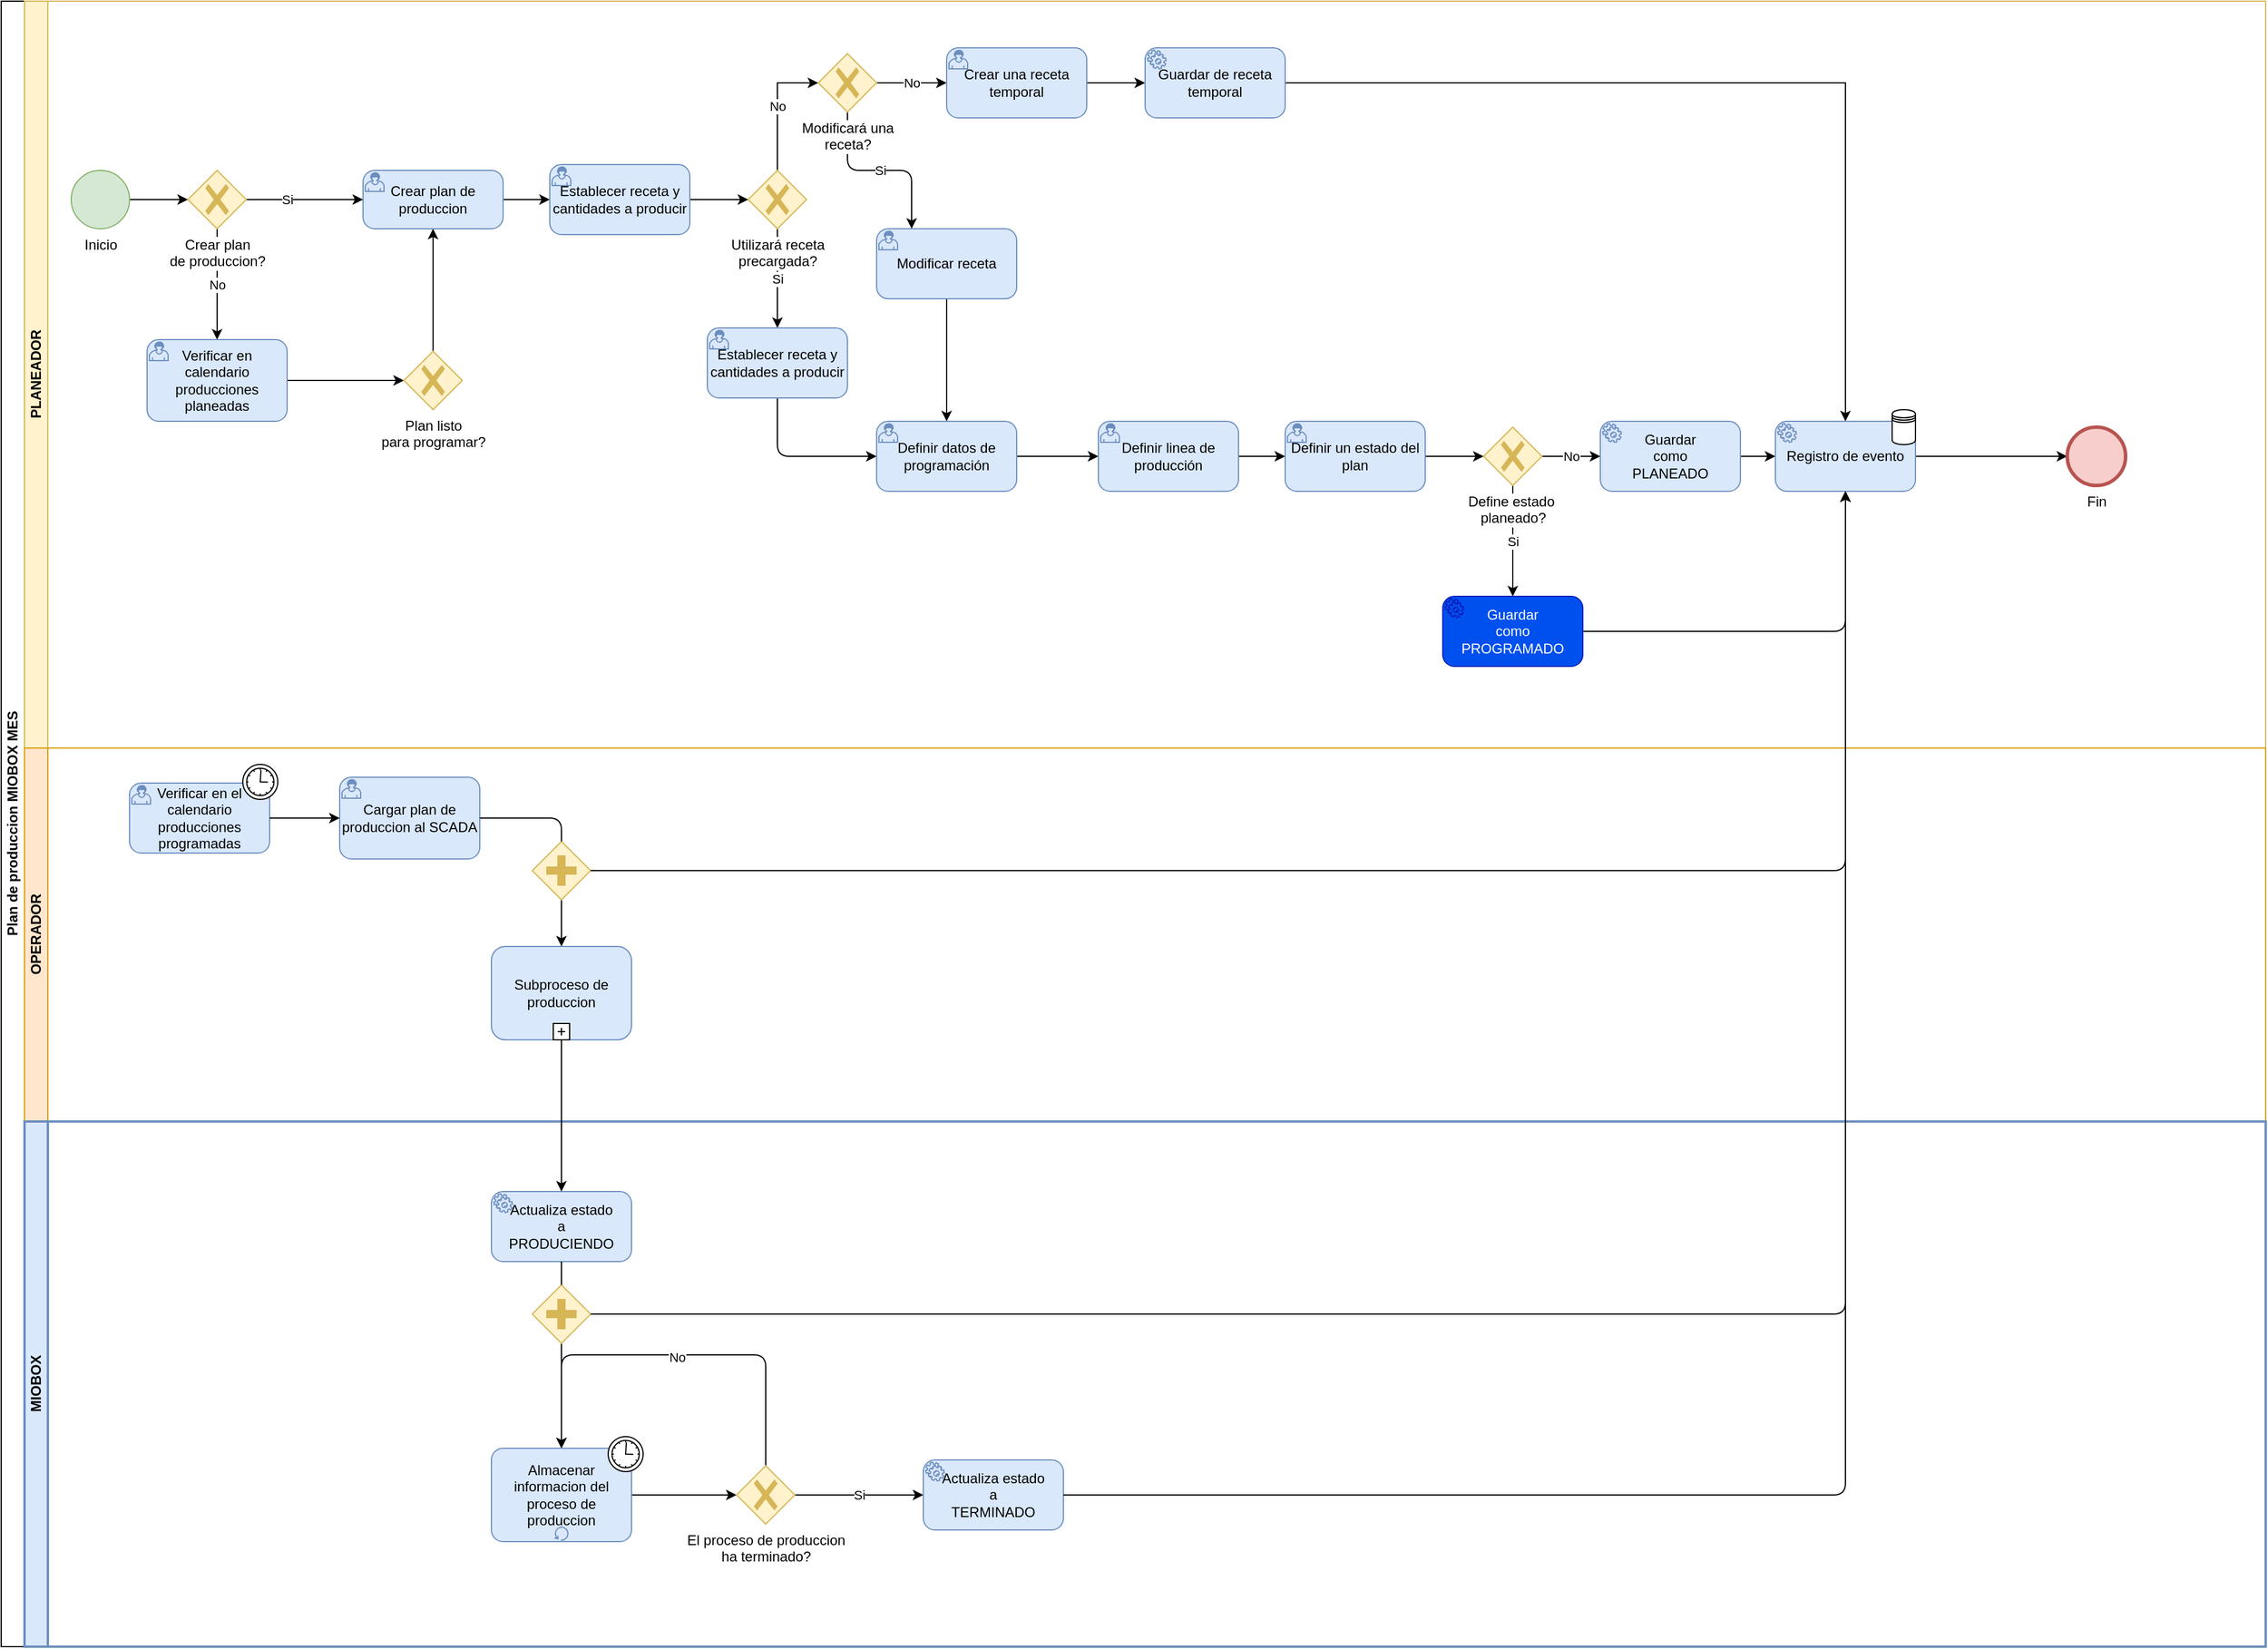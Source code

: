 <mxfile version="20.2.3" type="device" pages="3"><diagram name="PROD. CREAR" id="2a216829-ef6e-dabb-86c1-c78162f3ba2b"><mxGraphModel dx="1381" dy="1135" grid="1" gridSize="10" guides="1" tooltips="1" connect="1" arrows="1" fold="1" page="1" pageScale="1" pageWidth="2336" pageHeight="1654" background="none" math="0" shadow="0"><root><mxCell id="0"/><mxCell id="1" parent="0"/><mxCell id="P9UiUPnGAxaEYvt76but-6" value="Plan de produccion MIOBOX MES" style="swimlane;html=1;childLayout=stackLayout;resizeParent=1;resizeParentMax=0;horizontal=0;startSize=20;horizontalStack=0;strokeWidth=1;" parent="1" vertex="1"><mxGeometry x="120" y="80" width="1940" height="1410" as="geometry"/></mxCell><mxCell id="P9UiUPnGAxaEYvt76but-7" value="PLANEADOR" style="swimlane;html=1;startSize=20;horizontal=0;strokeWidth=1;fillColor=#fff2cc;strokeColor=#d6b656;" parent="P9UiUPnGAxaEYvt76but-6" vertex="1"><mxGeometry x="20" width="1920" height="640" as="geometry"/></mxCell><mxCell id="P9UiUPnGAxaEYvt76but-23" style="edgeStyle=orthogonalEdgeStyle;rounded=0;orthogonalLoop=1;jettySize=auto;html=1;entryX=0;entryY=0.5;entryDx=0;entryDy=0;entryPerimeter=0;" parent="P9UiUPnGAxaEYvt76but-7" source="P9UiUPnGAxaEYvt76but-15" target="P9UiUPnGAxaEYvt76but-20" edge="1"><mxGeometry relative="1" as="geometry"/></mxCell><mxCell id="P9UiUPnGAxaEYvt76but-15" value="Inicio" style="points=[[0.145,0.145,0],[0.5,0,0],[0.855,0.145,0],[1,0.5,0],[0.855,0.855,0],[0.5,1,0],[0.145,0.855,0],[0,0.5,0]];shape=mxgraph.bpmn.event;html=1;verticalLabelPosition=bottom;labelBackgroundColor=#ffffff;verticalAlign=top;align=center;perimeter=ellipsePerimeter;outlineConnect=0;aspect=fixed;outline=standard;symbol=general;strokeWidth=1;fillColor=#d5e8d4;strokeColor=#82b366;" parent="P9UiUPnGAxaEYvt76but-7" vertex="1"><mxGeometry x="40" y="145" width="50" height="50" as="geometry"/></mxCell><mxCell id="P9UiUPnGAxaEYvt76but-33" style="edgeStyle=orthogonalEdgeStyle;rounded=0;orthogonalLoop=1;jettySize=auto;html=1;entryX=0;entryY=0.5;entryDx=0;entryDy=0;entryPerimeter=0;" parent="P9UiUPnGAxaEYvt76but-7" source="P9UiUPnGAxaEYvt76but-14" target="P9UiUPnGAxaEYvt76but-32" edge="1"><mxGeometry relative="1" as="geometry"/></mxCell><mxCell id="P9UiUPnGAxaEYvt76but-14" value="Crear plan de produccion" style="points=[[0.25,0,0],[0.5,0,0],[0.75,0,0],[1,0.25,0],[1,0.5,0],[1,0.75,0],[0.75,1,0],[0.5,1,0],[0.25,1,0],[0,0.75,0],[0,0.5,0],[0,0.25,0]];shape=mxgraph.bpmn.task;whiteSpace=wrap;rectStyle=rounded;size=10;taskMarker=user;strokeWidth=1;fillColor=#dae8fc;strokeColor=#6c8ebf;" parent="P9UiUPnGAxaEYvt76but-7" vertex="1"><mxGeometry x="290" y="145" width="120" height="50" as="geometry"/></mxCell><mxCell id="P9UiUPnGAxaEYvt76but-28" style="edgeStyle=orthogonalEdgeStyle;rounded=0;orthogonalLoop=1;jettySize=auto;html=1;entryX=0;entryY=0.5;entryDx=0;entryDy=0;entryPerimeter=0;" parent="P9UiUPnGAxaEYvt76but-7" source="P9UiUPnGAxaEYvt76but-18" target="P9UiUPnGAxaEYvt76but-27" edge="1"><mxGeometry relative="1" as="geometry"/></mxCell><mxCell id="P9UiUPnGAxaEYvt76but-18" value="Verificar en calendario producciones planeadas" style="points=[[0.25,0,0],[0.5,0,0],[0.75,0,0],[1,0.25,0],[1,0.5,0],[1,0.75,0],[0.75,1,0],[0.5,1,0],[0.25,1,0],[0,0.75,0],[0,0.5,0],[0,0.25,0]];shape=mxgraph.bpmn.task;whiteSpace=wrap;rectStyle=rounded;size=10;taskMarker=user;strokeWidth=1;fillColor=#dae8fc;strokeColor=#6c8ebf;" parent="P9UiUPnGAxaEYvt76but-7" vertex="1"><mxGeometry x="105" y="290" width="120" height="70" as="geometry"/></mxCell><mxCell id="P9UiUPnGAxaEYvt76but-24" value="No" style="edgeStyle=orthogonalEdgeStyle;rounded=0;orthogonalLoop=1;jettySize=auto;html=1;" parent="P9UiUPnGAxaEYvt76but-7" source="P9UiUPnGAxaEYvt76but-20" target="P9UiUPnGAxaEYvt76but-18" edge="1"><mxGeometry relative="1" as="geometry"/></mxCell><mxCell id="P9UiUPnGAxaEYvt76but-25" style="edgeStyle=orthogonalEdgeStyle;rounded=0;orthogonalLoop=1;jettySize=auto;html=1;" parent="P9UiUPnGAxaEYvt76but-7" source="P9UiUPnGAxaEYvt76but-20" target="P9UiUPnGAxaEYvt76but-14" edge="1"><mxGeometry relative="1" as="geometry"/></mxCell><mxCell id="P9UiUPnGAxaEYvt76but-26" value="Si" style="edgeLabel;html=1;align=center;verticalAlign=middle;resizable=0;points=[];" parent="P9UiUPnGAxaEYvt76but-25" vertex="1" connectable="0"><mxGeometry x="-0.31" y="1" relative="1" as="geometry"><mxPoint y="1" as="offset"/></mxGeometry></mxCell><mxCell id="P9UiUPnGAxaEYvt76but-20" value="Crear plan &lt;br&gt;de produccion?" style="points=[[0.25,0.25,0],[0.5,0,0],[0.75,0.25,0],[1,0.5,0],[0.75,0.75,0],[0.5,1,0],[0.25,0.75,0],[0,0.5,0]];shape=mxgraph.bpmn.gateway2;html=1;verticalLabelPosition=bottom;labelBackgroundColor=#ffffff;verticalAlign=top;align=center;perimeter=rhombusPerimeter;outlineConnect=0;outline=none;symbol=none;gwType=exclusive;strokeWidth=1;fillColor=#fff2cc;strokeColor=#d6b656;" parent="P9UiUPnGAxaEYvt76but-7" vertex="1"><mxGeometry x="140" y="145" width="50" height="50" as="geometry"/></mxCell><mxCell id="P9UiUPnGAxaEYvt76but-31" style="edgeStyle=orthogonalEdgeStyle;rounded=0;orthogonalLoop=1;jettySize=auto;html=1;" parent="P9UiUPnGAxaEYvt76but-7" source="P9UiUPnGAxaEYvt76but-27" target="P9UiUPnGAxaEYvt76but-14" edge="1"><mxGeometry relative="1" as="geometry"/></mxCell><mxCell id="P9UiUPnGAxaEYvt76but-27" value="Plan listo &lt;br&gt;para programar?" style="points=[[0.25,0.25,0],[0.5,0,0],[0.75,0.25,0],[1,0.5,0],[0.75,0.75,0],[0.5,1,0],[0.25,0.75,0],[0,0.5,0]];shape=mxgraph.bpmn.gateway2;html=1;verticalLabelPosition=bottom;labelBackgroundColor=#ffffff;verticalAlign=top;align=center;perimeter=rhombusPerimeter;outlineConnect=0;outline=none;symbol=none;gwType=exclusive;strokeWidth=1;fillColor=#fff2cc;strokeColor=#d6b656;" parent="P9UiUPnGAxaEYvt76but-7" vertex="1"><mxGeometry x="325" y="300" width="50" height="50" as="geometry"/></mxCell><mxCell id="P9UiUPnGAxaEYvt76but-35" style="edgeStyle=orthogonalEdgeStyle;rounded=0;orthogonalLoop=1;jettySize=auto;html=1;entryX=0;entryY=0.5;entryDx=0;entryDy=0;entryPerimeter=0;" parent="P9UiUPnGAxaEYvt76but-7" source="P9UiUPnGAxaEYvt76but-32" target="P9UiUPnGAxaEYvt76but-34" edge="1"><mxGeometry relative="1" as="geometry"/></mxCell><mxCell id="P9UiUPnGAxaEYvt76but-32" value="Establecer receta y cantidades a producir" style="points=[[0.25,0,0],[0.5,0,0],[0.75,0,0],[1,0.25,0],[1,0.5,0],[1,0.75,0],[0.75,1,0],[0.5,1,0],[0.25,1,0],[0,0.75,0],[0,0.5,0],[0,0.25,0]];shape=mxgraph.bpmn.task;whiteSpace=wrap;rectStyle=rounded;size=10;taskMarker=user;strokeWidth=1;fillColor=#dae8fc;strokeColor=#6c8ebf;" parent="P9UiUPnGAxaEYvt76but-7" vertex="1"><mxGeometry x="450" y="140" width="120" height="60" as="geometry"/></mxCell><mxCell id="P9UiUPnGAxaEYvt76but-38" value="No" style="edgeStyle=orthogonalEdgeStyle;rounded=0;orthogonalLoop=1;jettySize=auto;html=1;entryX=0;entryY=0.5;entryDx=0;entryDy=0;entryPerimeter=0;" parent="P9UiUPnGAxaEYvt76but-7" source="P9UiUPnGAxaEYvt76but-34" target="P9UiUPnGAxaEYvt76but-37" edge="1"><mxGeometry relative="1" as="geometry"><Array as="points"><mxPoint x="645" y="70"/></Array></mxGeometry></mxCell><mxCell id="P9UiUPnGAxaEYvt76but-39" value="Si" style="edgeStyle=orthogonalEdgeStyle;rounded=0;orthogonalLoop=1;jettySize=auto;html=1;" parent="P9UiUPnGAxaEYvt76but-7" source="P9UiUPnGAxaEYvt76but-34" target="P9UiUPnGAxaEYvt76but-36" edge="1"><mxGeometry relative="1" as="geometry"/></mxCell><mxCell id="P9UiUPnGAxaEYvt76but-34" value="Utilizará receta&lt;br&gt;precargada?" style="points=[[0.25,0.25,0],[0.5,0,0],[0.75,0.25,0],[1,0.5,0],[0.75,0.75,0],[0.5,1,0],[0.25,0.75,0],[0,0.5,0]];shape=mxgraph.bpmn.gateway2;html=1;verticalLabelPosition=bottom;labelBackgroundColor=#ffffff;verticalAlign=top;align=center;perimeter=rhombusPerimeter;outlineConnect=0;outline=none;symbol=none;gwType=exclusive;strokeWidth=1;fillColor=#fff2cc;strokeColor=#d6b656;" parent="P9UiUPnGAxaEYvt76but-7" vertex="1"><mxGeometry x="620" y="145" width="50" height="50" as="geometry"/></mxCell><mxCell id="P9UiUPnGAxaEYvt76but-79" style="edgeStyle=orthogonalEdgeStyle;rounded=1;orthogonalLoop=1;jettySize=auto;html=1;entryX=0;entryY=0.5;entryDx=0;entryDy=0;entryPerimeter=0;exitX=0.5;exitY=1;exitDx=0;exitDy=0;exitPerimeter=0;" parent="P9UiUPnGAxaEYvt76but-7" source="P9UiUPnGAxaEYvt76but-36" target="P9UiUPnGAxaEYvt76but-78" edge="1"><mxGeometry relative="1" as="geometry"/></mxCell><mxCell id="P9UiUPnGAxaEYvt76but-36" value="Establecer receta y cantidades a producir" style="points=[[0.25,0,0],[0.5,0,0],[0.75,0,0],[1,0.25,0],[1,0.5,0],[1,0.75,0],[0.75,1,0],[0.5,1,0],[0.25,1,0],[0,0.75,0],[0,0.5,0],[0,0.25,0]];shape=mxgraph.bpmn.task;whiteSpace=wrap;rectStyle=rounded;size=10;taskMarker=user;strokeWidth=1;fillColor=#dae8fc;strokeColor=#6c8ebf;" parent="P9UiUPnGAxaEYvt76but-7" vertex="1"><mxGeometry x="585" y="280" width="120" height="60" as="geometry"/></mxCell><mxCell id="P9UiUPnGAxaEYvt76but-41" value="No" style="edgeStyle=orthogonalEdgeStyle;rounded=0;orthogonalLoop=1;jettySize=auto;html=1;entryX=0;entryY=0.5;entryDx=0;entryDy=0;entryPerimeter=0;" parent="P9UiUPnGAxaEYvt76but-7" source="P9UiUPnGAxaEYvt76but-37" target="P9UiUPnGAxaEYvt76but-40" edge="1"><mxGeometry relative="1" as="geometry"/></mxCell><mxCell id="P9UiUPnGAxaEYvt76but-47" value="Si" style="edgeStyle=orthogonalEdgeStyle;rounded=1;orthogonalLoop=1;jettySize=auto;html=1;entryX=0.25;entryY=0;entryDx=0;entryDy=0;entryPerimeter=0;" parent="P9UiUPnGAxaEYvt76but-7" source="P9UiUPnGAxaEYvt76but-37" target="P9UiUPnGAxaEYvt76but-46" edge="1"><mxGeometry relative="1" as="geometry"/></mxCell><mxCell id="P9UiUPnGAxaEYvt76but-37" value="Modificará una&lt;br&gt;receta?" style="points=[[0.25,0.25,0],[0.5,0,0],[0.75,0.25,0],[1,0.5,0],[0.75,0.75,0],[0.5,1,0],[0.25,0.75,0],[0,0.5,0]];shape=mxgraph.bpmn.gateway2;html=1;verticalLabelPosition=bottom;labelBackgroundColor=#ffffff;verticalAlign=top;align=center;perimeter=rhombusPerimeter;outlineConnect=0;outline=none;symbol=none;gwType=exclusive;strokeWidth=1;fillColor=#fff2cc;strokeColor=#d6b656;" parent="P9UiUPnGAxaEYvt76but-7" vertex="1"><mxGeometry x="680" y="45" width="50" height="50" as="geometry"/></mxCell><mxCell id="P9UiUPnGAxaEYvt76but-43" style="edgeStyle=orthogonalEdgeStyle;rounded=0;orthogonalLoop=1;jettySize=auto;html=1;entryX=0;entryY=0.5;entryDx=0;entryDy=0;entryPerimeter=0;" parent="P9UiUPnGAxaEYvt76but-7" source="P9UiUPnGAxaEYvt76but-40" target="P9UiUPnGAxaEYvt76but-42" edge="1"><mxGeometry relative="1" as="geometry"/></mxCell><mxCell id="P9UiUPnGAxaEYvt76but-40" value="Crear una receta temporal" style="points=[[0.25,0,0],[0.5,0,0],[0.75,0,0],[1,0.25,0],[1,0.5,0],[1,0.75,0],[0.75,1,0],[0.5,1,0],[0.25,1,0],[0,0.75,0],[0,0.5,0],[0,0.25,0]];shape=mxgraph.bpmn.task;whiteSpace=wrap;rectStyle=rounded;size=10;taskMarker=user;strokeWidth=1;fillColor=#dae8fc;strokeColor=#6c8ebf;" parent="P9UiUPnGAxaEYvt76but-7" vertex="1"><mxGeometry x="790" y="40" width="120" height="60" as="geometry"/></mxCell><mxCell id="P9UiUPnGAxaEYvt76but-45" style="edgeStyle=orthogonalEdgeStyle;rounded=0;orthogonalLoop=1;jettySize=auto;html=1;entryX=0.5;entryY=0;entryDx=0;entryDy=0;entryPerimeter=0;" parent="P9UiUPnGAxaEYvt76but-7" source="P9UiUPnGAxaEYvt76but-42" target="P9UiUPnGAxaEYvt76but-88" edge="1"><mxGeometry relative="1" as="geometry"><mxPoint x="1130" y="70" as="targetPoint"/></mxGeometry></mxCell><mxCell id="P9UiUPnGAxaEYvt76but-42" value="Guardar de receta temporal" style="points=[[0.25,0,0],[0.5,0,0],[0.75,0,0],[1,0.25,0],[1,0.5,0],[1,0.75,0],[0.75,1,0],[0.5,1,0],[0.25,1,0],[0,0.75,0],[0,0.5,0],[0,0.25,0]];shape=mxgraph.bpmn.task;whiteSpace=wrap;rectStyle=rounded;size=10;taskMarker=service;strokeWidth=1;fillColor=#dae8fc;strokeColor=#6c8ebf;" parent="P9UiUPnGAxaEYvt76but-7" vertex="1"><mxGeometry x="960" y="40" width="120" height="60" as="geometry"/></mxCell><mxCell id="P9UiUPnGAxaEYvt76but-80" style="edgeStyle=orthogonalEdgeStyle;rounded=1;orthogonalLoop=1;jettySize=auto;html=1;entryX=0.5;entryY=0;entryDx=0;entryDy=0;entryPerimeter=0;" parent="P9UiUPnGAxaEYvt76but-7" source="P9UiUPnGAxaEYvt76but-46" target="P9UiUPnGAxaEYvt76but-78" edge="1"><mxGeometry relative="1" as="geometry"/></mxCell><mxCell id="P9UiUPnGAxaEYvt76but-46" value="Modificar receta" style="points=[[0.25,0,0],[0.5,0,0],[0.75,0,0],[1,0.25,0],[1,0.5,0],[1,0.75,0],[0.75,1,0],[0.5,1,0],[0.25,1,0],[0,0.75,0],[0,0.5,0],[0,0.25,0]];shape=mxgraph.bpmn.task;whiteSpace=wrap;rectStyle=rounded;size=10;taskMarker=user;strokeWidth=1;fillColor=#dae8fc;strokeColor=#6c8ebf;" parent="P9UiUPnGAxaEYvt76but-7" vertex="1"><mxGeometry x="730" y="195" width="120" height="60" as="geometry"/></mxCell><mxCell id="P9UiUPnGAxaEYvt76but-82" style="edgeStyle=orthogonalEdgeStyle;rounded=1;orthogonalLoop=1;jettySize=auto;html=1;entryX=0;entryY=0.5;entryDx=0;entryDy=0;entryPerimeter=0;" parent="P9UiUPnGAxaEYvt76but-7" source="P9UiUPnGAxaEYvt76but-78" target="P9UiUPnGAxaEYvt76but-81" edge="1"><mxGeometry relative="1" as="geometry"/></mxCell><mxCell id="P9UiUPnGAxaEYvt76but-78" value="Definir datos de programación" style="points=[[0.25,0,0],[0.5,0,0],[0.75,0,0],[1,0.25,0],[1,0.5,0],[1,0.75,0],[0.75,1,0],[0.5,1,0],[0.25,1,0],[0,0.75,0],[0,0.5,0],[0,0.25,0]];shape=mxgraph.bpmn.task;whiteSpace=wrap;rectStyle=rounded;size=10;taskMarker=user;strokeWidth=1;fillColor=#dae8fc;strokeColor=#6c8ebf;" parent="P9UiUPnGAxaEYvt76but-7" vertex="1"><mxGeometry x="730" y="360" width="120" height="60" as="geometry"/></mxCell><mxCell id="P9UiUPnGAxaEYvt76but-84" style="edgeStyle=orthogonalEdgeStyle;rounded=1;orthogonalLoop=1;jettySize=auto;html=1;entryX=0;entryY=0.5;entryDx=0;entryDy=0;entryPerimeter=0;" parent="P9UiUPnGAxaEYvt76but-7" source="P9UiUPnGAxaEYvt76but-81" target="P9UiUPnGAxaEYvt76but-83" edge="1"><mxGeometry relative="1" as="geometry"/></mxCell><mxCell id="P9UiUPnGAxaEYvt76but-81" value="Definir linea de producción" style="points=[[0.25,0,0],[0.5,0,0],[0.75,0,0],[1,0.25,0],[1,0.5,0],[1,0.75,0],[0.75,1,0],[0.5,1,0],[0.25,1,0],[0,0.75,0],[0,0.5,0],[0,0.25,0]];shape=mxgraph.bpmn.task;whiteSpace=wrap;rectStyle=rounded;size=10;taskMarker=user;strokeWidth=1;fillColor=#dae8fc;strokeColor=#6c8ebf;" parent="P9UiUPnGAxaEYvt76but-7" vertex="1"><mxGeometry x="920" y="360" width="120" height="60" as="geometry"/></mxCell><mxCell id="P9UiUPnGAxaEYvt76but-86" style="edgeStyle=orthogonalEdgeStyle;rounded=1;orthogonalLoop=1;jettySize=auto;html=1;entryX=0;entryY=0.5;entryDx=0;entryDy=0;entryPerimeter=0;" parent="P9UiUPnGAxaEYvt76but-7" source="P9UiUPnGAxaEYvt76but-83" target="P9UiUPnGAxaEYvt76but-85" edge="1"><mxGeometry relative="1" as="geometry"/></mxCell><mxCell id="P9UiUPnGAxaEYvt76but-83" value="Definir un estado del plan" style="points=[[0.25,0,0],[0.5,0,0],[0.75,0,0],[1,0.25,0],[1,0.5,0],[1,0.75,0],[0.75,1,0],[0.5,1,0],[0.25,1,0],[0,0.75,0],[0,0.5,0],[0,0.25,0]];shape=mxgraph.bpmn.task;whiteSpace=wrap;rectStyle=rounded;size=10;taskMarker=user;strokeWidth=1;fillColor=#dae8fc;strokeColor=#6c8ebf;" parent="P9UiUPnGAxaEYvt76but-7" vertex="1"><mxGeometry x="1080" y="360" width="120" height="60" as="geometry"/></mxCell><mxCell id="P9UiUPnGAxaEYvt76but-89" value="No" style="edgeStyle=orthogonalEdgeStyle;rounded=1;orthogonalLoop=1;jettySize=auto;html=1;entryX=0;entryY=0.5;entryDx=0;entryDy=0;entryPerimeter=0;" parent="P9UiUPnGAxaEYvt76but-7" source="P9UiUPnGAxaEYvt76but-85" target="P9UiUPnGAxaEYvt76but-87" edge="1"><mxGeometry relative="1" as="geometry"/></mxCell><mxCell id="P9UiUPnGAxaEYvt76but-132" value="Si" style="edgeStyle=orthogonalEdgeStyle;rounded=1;orthogonalLoop=1;jettySize=auto;html=1;" parent="P9UiUPnGAxaEYvt76but-7" source="P9UiUPnGAxaEYvt76but-85" target="P9UiUPnGAxaEYvt76but-131" edge="1"><mxGeometry relative="1" as="geometry"/></mxCell><mxCell id="P9UiUPnGAxaEYvt76but-85" value="Define estado&amp;nbsp;&lt;br&gt;planeado?" style="points=[[0.25,0.25,0],[0.5,0,0],[0.75,0.25,0],[1,0.5,0],[0.75,0.75,0],[0.5,1,0],[0.25,0.75,0],[0,0.5,0]];shape=mxgraph.bpmn.gateway2;html=1;verticalLabelPosition=bottom;labelBackgroundColor=#ffffff;verticalAlign=top;align=center;perimeter=rhombusPerimeter;outlineConnect=0;outline=none;symbol=none;gwType=exclusive;strokeWidth=1;fillColor=#fff2cc;strokeColor=#d6b656;" parent="P9UiUPnGAxaEYvt76but-7" vertex="1"><mxGeometry x="1250" y="365" width="50" height="50" as="geometry"/></mxCell><mxCell id="P9UiUPnGAxaEYvt76but-90" style="edgeStyle=orthogonalEdgeStyle;rounded=1;orthogonalLoop=1;jettySize=auto;html=1;entryX=0;entryY=0.5;entryDx=0;entryDy=0;entryPerimeter=0;" parent="P9UiUPnGAxaEYvt76but-7" source="P9UiUPnGAxaEYvt76but-87" target="P9UiUPnGAxaEYvt76but-88" edge="1"><mxGeometry relative="1" as="geometry"/></mxCell><mxCell id="P9UiUPnGAxaEYvt76but-87" value="Guardar &#10;como&#10;PLANEADO" style="points=[[0.25,0,0],[0.5,0,0],[0.75,0,0],[1,0.25,0],[1,0.5,0],[1,0.75,0],[0.75,1,0],[0.5,1,0],[0.25,1,0],[0,0.75,0],[0,0.5,0],[0,0.25,0]];shape=mxgraph.bpmn.task;whiteSpace=wrap;rectStyle=rounded;size=10;taskMarker=service;strokeWidth=1;fillColor=#dae8fc;strokeColor=#6c8ebf;" parent="P9UiUPnGAxaEYvt76but-7" vertex="1"><mxGeometry x="1350" y="360" width="120" height="60" as="geometry"/></mxCell><mxCell id="P9UiUPnGAxaEYvt76but-137" style="edgeStyle=orthogonalEdgeStyle;rounded=1;orthogonalLoop=1;jettySize=auto;html=1;entryX=0;entryY=0.5;entryDx=0;entryDy=0;entryPerimeter=0;" parent="P9UiUPnGAxaEYvt76but-7" source="P9UiUPnGAxaEYvt76but-88" target="P9UiUPnGAxaEYvt76but-136" edge="1"><mxGeometry relative="1" as="geometry"/></mxCell><mxCell id="P9UiUPnGAxaEYvt76but-133" style="edgeStyle=orthogonalEdgeStyle;rounded=1;orthogonalLoop=1;jettySize=auto;html=1;entryX=0.5;entryY=1;entryDx=0;entryDy=0;entryPerimeter=0;" parent="P9UiUPnGAxaEYvt76but-7" source="P9UiUPnGAxaEYvt76but-131" target="P9UiUPnGAxaEYvt76but-88" edge="1"><mxGeometry relative="1" as="geometry"/></mxCell><mxCell id="P9UiUPnGAxaEYvt76but-131" value="Guardar &#10;como&#10;PROGRAMADO" style="points=[[0.25,0,0],[0.5,0,0],[0.75,0,0],[1,0.25,0],[1,0.5,0],[1,0.75,0],[0.75,1,0],[0.5,1,0],[0.25,1,0],[0,0.75,0],[0,0.5,0],[0,0.25,0]];shape=mxgraph.bpmn.task;whiteSpace=wrap;rectStyle=rounded;size=10;taskMarker=service;strokeWidth=1;fillColor=#0050ef;strokeColor=#001DBC;fontColor=#ffffff;" parent="P9UiUPnGAxaEYvt76but-7" vertex="1"><mxGeometry x="1215" y="510" width="120" height="60" as="geometry"/></mxCell><mxCell id="P9UiUPnGAxaEYvt76but-136" value="Fin" style="points=[[0.145,0.145,0],[0.5,0,0],[0.855,0.145,0],[1,0.5,0],[0.855,0.855,0],[0.5,1,0],[0.145,0.855,0],[0,0.5,0]];shape=mxgraph.bpmn.event;html=1;verticalLabelPosition=bottom;labelBackgroundColor=#ffffff;verticalAlign=top;align=center;perimeter=ellipsePerimeter;outlineConnect=0;aspect=fixed;outline=end;symbol=terminate2;strokeWidth=1;fillColor=#f8cecc;strokeColor=#b85450;" parent="P9UiUPnGAxaEYvt76but-7" vertex="1"><mxGeometry x="1750" y="365" width="50" height="50" as="geometry"/></mxCell><mxCell id="P9UiUPnGAxaEYvt76but-160" value="" style="group" parent="P9UiUPnGAxaEYvt76but-7" vertex="1" connectable="0"><mxGeometry x="1500" y="350" width="120" height="70" as="geometry"/></mxCell><mxCell id="P9UiUPnGAxaEYvt76but-88" value="Registro de evento" style="points=[[0.25,0,0],[0.5,0,0],[0.75,0,0],[1,0.25,0],[1,0.5,0],[1,0.75,0],[0.75,1,0],[0.5,1,0],[0.25,1,0],[0,0.75,0],[0,0.5,0],[0,0.25,0]];shape=mxgraph.bpmn.task;whiteSpace=wrap;rectStyle=rounded;size=10;taskMarker=service;strokeWidth=1;fillColor=#dae8fc;strokeColor=#6c8ebf;" parent="P9UiUPnGAxaEYvt76but-160" vertex="1"><mxGeometry y="10" width="120" height="60" as="geometry"/></mxCell><mxCell id="P9UiUPnGAxaEYvt76but-138" value="" style="shape=datastore;whiteSpace=wrap;html=1;labelPosition=center;verticalLabelPosition=bottom;align=center;verticalAlign=top;strokeWidth=1;" parent="P9UiUPnGAxaEYvt76but-160" vertex="1"><mxGeometry x="100" width="20" height="30" as="geometry"/></mxCell><mxCell id="P9UiUPnGAxaEYvt76but-8" value="OPERADOR" style="swimlane;html=1;startSize=20;horizontal=0;strokeWidth=1;fillColor=#ffe6cc;strokeColor=#d79b00;" parent="P9UiUPnGAxaEYvt76but-6" vertex="1"><mxGeometry x="20" y="640" width="1920" height="320" as="geometry"/></mxCell><mxCell id="P9UiUPnGAxaEYvt76but-143" value="" style="group" parent="P9UiUPnGAxaEYvt76but-8" vertex="1" connectable="0"><mxGeometry x="90" y="14" width="127" height="76" as="geometry"/></mxCell><mxCell id="P9UiUPnGAxaEYvt76but-135" value="Verificar en el calendario producciones programadas" style="points=[[0.25,0,0],[0.5,0,0],[0.75,0,0],[1,0.25,0],[1,0.5,0],[1,0.75,0],[0.75,1,0],[0.5,1,0],[0.25,1,0],[0,0.75,0],[0,0.5,0],[0,0.25,0]];shape=mxgraph.bpmn.task;whiteSpace=wrap;rectStyle=rounded;size=10;taskMarker=user;strokeWidth=1;fillColor=#dae8fc;strokeColor=#6c8ebf;" parent="P9UiUPnGAxaEYvt76but-143" vertex="1"><mxGeometry y="16" width="120" height="60" as="geometry"/></mxCell><mxCell id="P9UiUPnGAxaEYvt76but-142" value="" style="points=[[0.145,0.145,0],[0.5,0,0],[0.855,0.145,0],[1,0.5,0],[0.855,0.855,0],[0.5,1,0],[0.145,0.855,0],[0,0.5,0]];shape=mxgraph.bpmn.event;html=1;verticalLabelPosition=bottom;labelBackgroundColor=#ffffff;verticalAlign=top;align=center;perimeter=ellipsePerimeter;outlineConnect=0;aspect=fixed;outline=standard;symbol=timer;strokeWidth=1;" parent="P9UiUPnGAxaEYvt76but-143" vertex="1"><mxGeometry x="97" width="30" height="30" as="geometry"/></mxCell><mxCell id="P9UiUPnGAxaEYvt76but-148" value="Cargar plan de produccion al SCADA" style="points=[[0.25,0,0],[0.5,0,0],[0.75,0,0],[1,0.25,0],[1,0.5,0],[1,0.75,0],[0.75,1,0],[0.5,1,0],[0.25,1,0],[0,0.75,0],[0,0.5,0],[0,0.25,0]];shape=mxgraph.bpmn.task;whiteSpace=wrap;rectStyle=rounded;size=10;taskMarker=user;strokeWidth=1;fillColor=#dae8fc;strokeColor=#6c8ebf;" parent="P9UiUPnGAxaEYvt76but-8" vertex="1"><mxGeometry x="270" y="25" width="120" height="70" as="geometry"/></mxCell><mxCell id="P9UiUPnGAxaEYvt76but-149" style="edgeStyle=orthogonalEdgeStyle;rounded=1;orthogonalLoop=1;jettySize=auto;html=1;entryX=0;entryY=0.5;entryDx=0;entryDy=0;entryPerimeter=0;" parent="P9UiUPnGAxaEYvt76but-8" source="P9UiUPnGAxaEYvt76but-135" target="P9UiUPnGAxaEYvt76but-148" edge="1"><mxGeometry relative="1" as="geometry"/></mxCell><mxCell id="P9UiUPnGAxaEYvt76but-151" value="" style="edgeStyle=orthogonalEdgeStyle;rounded=1;orthogonalLoop=1;jettySize=auto;html=1;entryX=0.5;entryY=0;entryDx=0;entryDy=0;startArrow=none;" parent="P9UiUPnGAxaEYvt76but-8" source="P9UiUPnGAxaEYvt76but-5" target="P9UiUPnGAxaEYvt76but-153" edge="1"><mxGeometry relative="1" as="geometry"><mxPoint x="460" y="150" as="targetPoint"/></mxGeometry></mxCell><mxCell id="P9UiUPnGAxaEYvt76but-153" value="Subproceso de produccion" style="html=1;whiteSpace=wrap;rounded=1;fillColor=#dae8fc;strokeColor=#6c8ebf;" parent="P9UiUPnGAxaEYvt76but-8" vertex="1"><mxGeometry x="400" y="170" width="120" height="80" as="geometry"/></mxCell><mxCell id="P9UiUPnGAxaEYvt76but-154" value="" style="html=1;shape=plus;" parent="P9UiUPnGAxaEYvt76but-153" vertex="1"><mxGeometry x="0.5" y="1" width="14" height="14" relative="1" as="geometry"><mxPoint x="-7" y="-14" as="offset"/></mxGeometry></mxCell><mxCell id="P9UiUPnGAxaEYvt76but-5" value="" style="points=[[0.25,0.25,0],[0.5,0,0],[0.75,0.25,0],[1,0.5,0],[0.75,0.75,0],[0.5,1,0],[0.25,0.75,0],[0,0.5,0]];shape=mxgraph.bpmn.gateway2;html=1;verticalLabelPosition=bottom;labelBackgroundColor=#ffffff;verticalAlign=top;align=center;perimeter=rhombusPerimeter;outlineConnect=0;outline=none;symbol=none;gwType=parallel;strokeWidth=1;fillColor=#fff2cc;strokeColor=#d6b656;" parent="P9UiUPnGAxaEYvt76but-8" vertex="1"><mxGeometry x="435" y="80" width="50" height="50" as="geometry"/></mxCell><mxCell id="P9UiUPnGAxaEYvt76but-155" value="" style="edgeStyle=orthogonalEdgeStyle;rounded=1;orthogonalLoop=1;jettySize=auto;html=1;entryX=0.5;entryY=0;entryDx=0;entryDy=0;endArrow=none;" parent="P9UiUPnGAxaEYvt76but-8" source="P9UiUPnGAxaEYvt76but-148" target="P9UiUPnGAxaEYvt76but-5" edge="1"><mxGeometry relative="1" as="geometry"><mxPoint x="540" y="-249.941" as="sourcePoint"/><mxPoint x="610" y="-140" as="targetPoint"/></mxGeometry></mxCell><mxCell id="P9UiUPnGAxaEYvt76but-156" style="edgeStyle=orthogonalEdgeStyle;rounded=1;orthogonalLoop=1;jettySize=auto;html=1;entryX=0.5;entryY=1;entryDx=0;entryDy=0;entryPerimeter=0;" parent="P9UiUPnGAxaEYvt76but-6" source="P9UiUPnGAxaEYvt76but-5" target="P9UiUPnGAxaEYvt76but-88" edge="1"><mxGeometry relative="1" as="geometry"/></mxCell><mxCell id="P9UiUPnGAxaEYvt76but-161" value="MIOBOX" style="swimlane;html=1;startSize=20;fontStyle=1;collapsible=0;horizontal=0;swimlaneLine=1;swimlaneFillColor=none;strokeWidth=2;fillColor=#dae8fc;strokeColor=#6c8ebf;" parent="P9UiUPnGAxaEYvt76but-6" vertex="1"><mxGeometry x="20" y="960" width="1920" height="450" as="geometry"/></mxCell><mxCell id="P9UiUPnGAxaEYvt76but-164" style="edgeStyle=orthogonalEdgeStyle;rounded=1;orthogonalLoop=1;jettySize=auto;html=1;entryX=0;entryY=0.5;entryDx=0;entryDy=0;entryPerimeter=0;" parent="P9UiUPnGAxaEYvt76but-161" source="P9UiUPnGAxaEYvt76but-157" target="P9UiUPnGAxaEYvt76but-163" edge="1"><mxGeometry relative="1" as="geometry"/></mxCell><mxCell id="P9UiUPnGAxaEYvt76but-165" style="edgeStyle=orthogonalEdgeStyle;rounded=1;orthogonalLoop=1;jettySize=auto;html=1;entryX=0.5;entryY=0;entryDx=0;entryDy=0;entryPerimeter=0;exitX=0.5;exitY=0;exitDx=0;exitDy=0;exitPerimeter=0;" parent="P9UiUPnGAxaEYvt76but-161" source="P9UiUPnGAxaEYvt76but-163" target="P9UiUPnGAxaEYvt76but-157" edge="1"><mxGeometry relative="1" as="geometry"><Array as="points"><mxPoint x="635" y="200"/><mxPoint x="460" y="200"/></Array></mxGeometry></mxCell><mxCell id="P9UiUPnGAxaEYvt76but-166" value="No" style="edgeLabel;html=1;align=center;verticalAlign=middle;resizable=0;points=[];" parent="P9UiUPnGAxaEYvt76but-165" vertex="1" connectable="0"><mxGeometry x="-0.023" y="2" relative="1" as="geometry"><mxPoint as="offset"/></mxGeometry></mxCell><mxCell id="P9UiUPnGAxaEYvt76but-243" value="Si" style="edgeStyle=orthogonalEdgeStyle;rounded=1;orthogonalLoop=1;jettySize=auto;html=1;entryX=0;entryY=0.5;entryDx=0;entryDy=0;entryPerimeter=0;" parent="P9UiUPnGAxaEYvt76but-161" source="P9UiUPnGAxaEYvt76but-163" target="P9UiUPnGAxaEYvt76but-167" edge="1"><mxGeometry relative="1" as="geometry"/></mxCell><mxCell id="P9UiUPnGAxaEYvt76but-163" value="El proceso de produccion&lt;br&gt;ha terminado?" style="points=[[0.25,0.25,0],[0.5,0,0],[0.75,0.25,0],[1,0.5,0],[0.75,0.75,0],[0.5,1,0],[0.25,0.75,0],[0,0.5,0]];shape=mxgraph.bpmn.gateway2;html=1;verticalLabelPosition=bottom;labelBackgroundColor=#ffffff;verticalAlign=top;align=center;perimeter=rhombusPerimeter;outlineConnect=0;outline=none;symbol=none;gwType=exclusive;strokeWidth=1;fillColor=#fff2cc;strokeColor=#d6b656;" parent="P9UiUPnGAxaEYvt76but-161" vertex="1"><mxGeometry x="610" y="295" width="50" height="50" as="geometry"/></mxCell><mxCell id="P9UiUPnGAxaEYvt76but-167" value="Actualiza estado&#10;a&#10;TERMINADO" style="points=[[0.25,0,0],[0.5,0,0],[0.75,0,0],[1,0.25,0],[1,0.5,0],[1,0.75,0],[0.75,1,0],[0.5,1,0],[0.25,1,0],[0,0.75,0],[0,0.5,0],[0,0.25,0]];shape=mxgraph.bpmn.task;whiteSpace=wrap;rectStyle=rounded;size=10;taskMarker=service;strokeWidth=1;fillColor=#dae8fc;strokeColor=#6c8ebf;" parent="P9UiUPnGAxaEYvt76but-161" vertex="1"><mxGeometry x="770" y="290" width="120" height="60" as="geometry"/></mxCell><mxCell id="P9UiUPnGAxaEYvt76but-239" style="edgeStyle=orthogonalEdgeStyle;rounded=1;orthogonalLoop=1;jettySize=auto;html=1;entryX=0.5;entryY=0;entryDx=0;entryDy=0;entryPerimeter=0;startArrow=none;" parent="P9UiUPnGAxaEYvt76but-161" source="P9UiUPnGAxaEYvt76but-241" target="P9UiUPnGAxaEYvt76but-157" edge="1"><mxGeometry relative="1" as="geometry"/></mxCell><mxCell id="P9UiUPnGAxaEYvt76but-237" value="Actualiza estado&#10;a&#10;PRODUCIENDO" style="points=[[0.25,0,0],[0.5,0,0],[0.75,0,0],[1,0.25,0],[1,0.5,0],[1,0.75,0],[0.75,1,0],[0.5,1,0],[0.25,1,0],[0,0.75,0],[0,0.5,0],[0,0.25,0]];shape=mxgraph.bpmn.task;whiteSpace=wrap;rectStyle=rounded;size=10;taskMarker=service;strokeWidth=1;fillColor=#dae8fc;strokeColor=#6c8ebf;" parent="P9UiUPnGAxaEYvt76but-161" vertex="1"><mxGeometry x="400" y="60" width="120" height="60" as="geometry"/></mxCell><mxCell id="P9UiUPnGAxaEYvt76but-241" value="" style="points=[[0.25,0.25,0],[0.5,0,0],[0.75,0.25,0],[1,0.5,0],[0.75,0.75,0],[0.5,1,0],[0.25,0.75,0],[0,0.5,0]];shape=mxgraph.bpmn.gateway2;html=1;verticalLabelPosition=bottom;labelBackgroundColor=#ffffff;verticalAlign=top;align=center;perimeter=rhombusPerimeter;outlineConnect=0;outline=none;symbol=none;gwType=parallel;strokeWidth=1;fillColor=#fff2cc;strokeColor=#d6b656;" parent="P9UiUPnGAxaEYvt76but-161" vertex="1"><mxGeometry x="435" y="140" width="50" height="50" as="geometry"/></mxCell><mxCell id="P9UiUPnGAxaEYvt76but-242" value="" style="edgeStyle=orthogonalEdgeStyle;rounded=1;orthogonalLoop=1;jettySize=auto;html=1;entryX=0.5;entryY=0;entryDx=0;entryDy=0;entryPerimeter=0;endArrow=none;" parent="P9UiUPnGAxaEYvt76but-161" source="P9UiUPnGAxaEYvt76but-237" target="P9UiUPnGAxaEYvt76but-241" edge="1"><mxGeometry relative="1" as="geometry"><mxPoint x="610" y="160" as="sourcePoint"/><mxPoint x="610" y="280" as="targetPoint"/></mxGeometry></mxCell><mxCell id="P9UiUPnGAxaEYvt76but-246" value="" style="group" parent="P9UiUPnGAxaEYvt76but-161" vertex="1" connectable="0"><mxGeometry x="400" y="270" width="130" height="90" as="geometry"/></mxCell><mxCell id="P9UiUPnGAxaEYvt76but-157" value="Almacenar informacion del proceso de produccion" style="points=[[0.25,0,0],[0.5,0,0],[0.75,0,0],[1,0.25,0],[1,0.5,0],[1,0.75,0],[0.75,1,0],[0.5,1,0],[0.25,1,0],[0,0.75,0],[0,0.5,0],[0,0.25,0]];shape=mxgraph.bpmn.task;whiteSpace=wrap;rectStyle=rounded;size=10;taskMarker=abstract;isLoopStandard=1;strokeWidth=1;fillColor=#dae8fc;strokeColor=#6c8ebf;" parent="P9UiUPnGAxaEYvt76but-246" vertex="1"><mxGeometry y="10" width="120" height="80" as="geometry"/></mxCell><mxCell id="P9UiUPnGAxaEYvt76but-245" value="" style="points=[[0.145,0.145,0],[0.5,0,0],[0.855,0.145,0],[1,0.5,0],[0.855,0.855,0],[0.5,1,0],[0.145,0.855,0],[0,0.5,0]];shape=mxgraph.bpmn.event;html=1;verticalLabelPosition=bottom;labelBackgroundColor=#ffffff;verticalAlign=top;align=center;perimeter=ellipsePerimeter;outlineConnect=0;aspect=fixed;outline=standard;symbol=timer;strokeWidth=1;" parent="P9UiUPnGAxaEYvt76but-246" vertex="1"><mxGeometry x="100" width="30" height="30" as="geometry"/></mxCell><mxCell id="P9UiUPnGAxaEYvt76but-238" style="edgeStyle=orthogonalEdgeStyle;rounded=1;orthogonalLoop=1;jettySize=auto;html=1;entryX=0.5;entryY=0;entryDx=0;entryDy=0;entryPerimeter=0;" parent="P9UiUPnGAxaEYvt76but-6" source="P9UiUPnGAxaEYvt76but-153" target="P9UiUPnGAxaEYvt76but-237" edge="1"><mxGeometry relative="1" as="geometry"/></mxCell><mxCell id="P9UiUPnGAxaEYvt76but-240" style="edgeStyle=orthogonalEdgeStyle;rounded=1;orthogonalLoop=1;jettySize=auto;html=1;entryX=0.5;entryY=1;entryDx=0;entryDy=0;entryPerimeter=0;exitX=1;exitY=0.5;exitDx=0;exitDy=0;exitPerimeter=0;" parent="P9UiUPnGAxaEYvt76but-6" source="P9UiUPnGAxaEYvt76but-241" target="P9UiUPnGAxaEYvt76but-88" edge="1"><mxGeometry relative="1" as="geometry"/></mxCell><mxCell id="P9UiUPnGAxaEYvt76but-244" style="edgeStyle=orthogonalEdgeStyle;rounded=1;orthogonalLoop=1;jettySize=auto;html=1;entryX=0.5;entryY=1;entryDx=0;entryDy=0;entryPerimeter=0;" parent="P9UiUPnGAxaEYvt76but-6" source="P9UiUPnGAxaEYvt76but-167" target="P9UiUPnGAxaEYvt76but-88" edge="1"><mxGeometry relative="1" as="geometry"/></mxCell></root></mxGraphModel></diagram><diagram id="52VjOOfYJeBUQFCp_HfD" name="RECIBIR ACTAS"><mxGraphModel dx="1120" dy="2515" grid="1" gridSize="10" guides="1" tooltips="1" connect="1" arrows="1" fold="1" page="1" pageScale="1" pageWidth="2336" pageHeight="1654" math="0" shadow="0">&#xa;            <root>&#xa;                <mxCell id="0"/>&#xa;                <mxCell id="1" parent="0"/>&#xa;                <mxCell id="Wmu0Wc-_Iajqv-uVDVYJ-1" value="APROBACION DE ACTAS DE FINALIZACION DE PROYECTOS MIOBOX" style="swimlane;html=1;childLayout=stackLayout;resizeParent=1;resizeParentMax=0;horizontal=0;startSize=20;horizontalStack=0;strokeWidth=1;fontColor=#171717;labelBorderColor=#e1e0e0;" parent="1" vertex="1">&#xa;                    <mxGeometry x="120" y="70" width="2160" height="1390" as="geometry"/>&#xa;                </mxCell>&#xa;                <mxCell id="Wmu0Wc-_Iajqv-uVDVYJ-2" value="PLANEADOR O INGENIERO DE PROYECTO" style="swimlane;html=1;startSize=20;horizontal=0;strokeWidth=1;fillColor=#fff2cc;strokeColor=#d6b656;fontColor=#171717;labelBorderColor=#e1e0e0;" parent="Wmu0Wc-_Iajqv-uVDVYJ-1" vertex="1">&#xa;                    <mxGeometry x="20" width="2140" height="440" as="geometry"/>&#xa;                </mxCell>&#xa;                <mxCell id="Wmu0Wc-_Iajqv-uVDVYJ-3" style="edgeStyle=orthogonalEdgeStyle;rounded=0;orthogonalLoop=1;jettySize=auto;html=1;entryX=0;entryY=0.5;entryDx=0;entryDy=0;entryPerimeter=0;fontColor=#171717;labelBorderColor=#e1e0e0;" parent="Wmu0Wc-_Iajqv-uVDVYJ-2" source="Wmu0Wc-_Iajqv-uVDVYJ-4" target="Wmu0Wc-_Iajqv-uVDVYJ-12" edge="1">&#xa;                    <mxGeometry relative="1" as="geometry"/>&#xa;                </mxCell>&#xa;                <mxCell id="Wmu0Wc-_Iajqv-uVDVYJ-4" value="Inicio" style="points=[[0.145,0.145,0],[0.5,0,0],[0.855,0.145,0],[1,0.5,0],[0.855,0.855,0],[0.5,1,0],[0.145,0.855,0],[0,0.5,0]];shape=mxgraph.bpmn.event;html=1;verticalLabelPosition=bottom;labelBackgroundColor=#ffffff;verticalAlign=top;align=center;perimeter=ellipsePerimeter;outlineConnect=0;aspect=fixed;outline=standard;symbol=general;strokeWidth=1;fillColor=#d5e8d4;strokeColor=#82b366;fontColor=#171717;labelBorderColor=#e1e0e0;" parent="Wmu0Wc-_Iajqv-uVDVYJ-2" vertex="1">&#xa;                    <mxGeometry x="40" y="137.5" width="50" height="50" as="geometry"/>&#xa;                </mxCell>&#xa;                <mxCell id="Wmu0Wc-_Iajqv-uVDVYJ-84" style="edgeStyle=orthogonalEdgeStyle;curved=1;comic=0;orthogonalLoop=1;jettySize=auto;html=1;entryX=0;entryY=0.5;entryDx=0;entryDy=0;entryPerimeter=0;fontFamily=Helvetica;fontSize=22;fontColor=#171717;startSize=0;endSize=2;strokeColor=#1A1A1A;strokeWidth=1;fillColor=default;labelBorderColor=#e1e0e0;" parent="Wmu0Wc-_Iajqv-uVDVYJ-2" source="Wmu0Wc-_Iajqv-uVDVYJ-6" target="Wmu0Wc-_Iajqv-uVDVYJ-28" edge="1">&#xa;                    <mxGeometry relative="1" as="geometry"/>&#xa;                </mxCell>&#xa;                <mxCell id="Wmu0Wc-_Iajqv-uVDVYJ-6" value="Crear o modificar acta de cierre en MIOBOX y Enviar para firma." style="points=[[0.25,0,0],[0.5,0,0],[0.75,0,0],[1,0.25,0],[1,0.5,0],[1,0.75,0],[0.75,1,0],[0.5,1,0],[0.25,1,0],[0,0.75,0],[0,0.5,0],[0,0.25,0]];shape=mxgraph.bpmn.task;whiteSpace=wrap;rectStyle=rounded;size=10;taskMarker=user;strokeWidth=1;fillColor=#dae8fc;strokeColor=#6c8ebf;fontColor=#171717;labelBorderColor=#e1e0e0;" parent="Wmu0Wc-_Iajqv-uVDVYJ-2" vertex="1">&#xa;                    <mxGeometry x="290" y="130" width="120" height="65" as="geometry"/>&#xa;                </mxCell>&#xa;                <mxCell id="Wmu0Wc-_Iajqv-uVDVYJ-7" style="edgeStyle=orthogonalEdgeStyle;rounded=1;orthogonalLoop=1;jettySize=auto;html=1;entryX=0.5;entryY=1;entryDx=0;entryDy=0;entryPerimeter=0;fontColor=#171717;labelBorderColor=#e1e0e0;" parent="Wmu0Wc-_Iajqv-uVDVYJ-2" source="Wmu0Wc-_Iajqv-uVDVYJ-8" target="Wmu0Wc-_Iajqv-uVDVYJ-6" edge="1">&#xa;                    <mxGeometry relative="1" as="geometry">&#xa;                        <mxPoint x="325.0" y="325" as="targetPoint"/>&#xa;                        <Array as="points">&#xa;                            <mxPoint x="165" y="380"/>&#xa;                            <mxPoint x="350" y="380"/>&#xa;                        </Array>&#xa;                    </mxGeometry>&#xa;                </mxCell>&#xa;                <mxCell id="Wmu0Wc-_Iajqv-uVDVYJ-8" value="Crear proyecto en PRISMA y asociar datos del proyecto" style="points=[[0.25,0,0],[0.5,0,0],[0.75,0,0],[1,0.25,0],[1,0.5,0],[1,0.75,0],[0.75,1,0],[0.5,1,0],[0.25,1,0],[0,0.75,0],[0,0.5,0],[0,0.25,0]];shape=mxgraph.bpmn.task;whiteSpace=wrap;rectStyle=rounded;size=10;taskMarker=user;strokeWidth=1;fillColor=#dae8fc;strokeColor=#6c8ebf;fontColor=#171717;labelBorderColor=#e1e0e0;" parent="Wmu0Wc-_Iajqv-uVDVYJ-2" vertex="1">&#xa;                    <mxGeometry x="105" y="290" width="120" height="70" as="geometry"/>&#xa;                </mxCell>&#xa;                <mxCell id="Wmu0Wc-_Iajqv-uVDVYJ-9" value="No" style="edgeStyle=orthogonalEdgeStyle;rounded=0;orthogonalLoop=1;jettySize=auto;html=1;fontColor=#171717;labelBorderColor=#e1e0e0;" parent="Wmu0Wc-_Iajqv-uVDVYJ-2" source="Wmu0Wc-_Iajqv-uVDVYJ-12" target="Wmu0Wc-_Iajqv-uVDVYJ-8" edge="1">&#xa;                    <mxGeometry relative="1" as="geometry"/>&#xa;                </mxCell>&#xa;                <mxCell id="Wmu0Wc-_Iajqv-uVDVYJ-10" style="edgeStyle=orthogonalEdgeStyle;rounded=0;orthogonalLoop=1;jettySize=auto;html=1;fontColor=#171717;labelBorderColor=#e1e0e0;" parent="Wmu0Wc-_Iajqv-uVDVYJ-2" source="Wmu0Wc-_Iajqv-uVDVYJ-12" target="Wmu0Wc-_Iajqv-uVDVYJ-6" edge="1">&#xa;                    <mxGeometry relative="1" as="geometry"/>&#xa;                </mxCell>&#xa;                <mxCell id="Wmu0Wc-_Iajqv-uVDVYJ-11" value="Si" style="edgeLabel;html=1;align=center;verticalAlign=middle;resizable=0;points=[];fontColor=#171717;labelBorderColor=#e1e0e0;" parent="Wmu0Wc-_Iajqv-uVDVYJ-10" vertex="1" connectable="0">&#xa;                    <mxGeometry x="-0.31" y="1" relative="1" as="geometry">&#xa;                        <mxPoint y="1" as="offset"/>&#xa;                    </mxGeometry>&#xa;                </mxCell>&#xa;                <mxCell id="Wmu0Wc-_Iajqv-uVDVYJ-12" value="El proyecto se&lt;br&gt;encuentra creado en PRISMA?" style="points=[[0.25,0.25,0],[0.5,0,0],[0.75,0.25,0],[1,0.5,0],[0.75,0.75,0],[0.5,1,0],[0.25,0.75,0],[0,0.5,0]];shape=mxgraph.bpmn.gateway2;html=1;verticalLabelPosition=bottom;labelBackgroundColor=#ffffff;verticalAlign=top;align=center;perimeter=rhombusPerimeter;outlineConnect=0;outline=none;symbol=none;gwType=exclusive;strokeWidth=1;fillColor=#fff2cc;strokeColor=#d6b656;fontColor=#171717;labelBorderColor=#e1e0e0;" parent="Wmu0Wc-_Iajqv-uVDVYJ-2" vertex="1">&#xa;                    <mxGeometry x="140" y="137.5" width="50" height="50" as="geometry"/>&#xa;                </mxCell>&#xa;                <mxCell id="Wmu0Wc-_Iajqv-uVDVYJ-87" style="edgeStyle=orthogonalEdgeStyle;curved=1;comic=0;orthogonalLoop=1;jettySize=auto;html=1;fontFamily=Helvetica;fontSize=22;fontColor=#171717;startSize=0;endSize=2;strokeColor=#1A1A1A;strokeWidth=1;fillColor=default;labelBorderColor=#e1e0e0;" parent="Wmu0Wc-_Iajqv-uVDVYJ-2" source="Wmu0Wc-_Iajqv-uVDVYJ-28" target="Wmu0Wc-_Iajqv-uVDVYJ-86" edge="1">&#xa;                    <mxGeometry relative="1" as="geometry"/>&#xa;                </mxCell>&#xa;                <mxCell id="Wmu0Wc-_Iajqv-uVDVYJ-28" value="El Backend establece Status como &quot;NEW&quot;" style="points=[[0.25,0,0],[0.5,0,0],[0.75,0,0],[1,0.25,0],[1,0.5,0],[1,0.75,0],[0.75,1,0],[0.5,1,0],[0.25,1,0],[0,0.75,0],[0,0.5,0],[0,0.25,0]];shape=mxgraph.bpmn.task;whiteSpace=wrap;rectStyle=rounded;size=10;taskMarker=service;strokeWidth=1;fillColor=#d5e8d4;strokeColor=#82b366;fontColor=#171717;labelBorderColor=#e1e0e0;" parent="Wmu0Wc-_Iajqv-uVDVYJ-2" vertex="1">&#xa;                    <mxGeometry x="430" y="130" width="120" height="60" as="geometry"/>&#xa;                </mxCell>&#xa;                <mxCell id="Wmu0Wc-_Iajqv-uVDVYJ-92" style="edgeStyle=orthogonalEdgeStyle;curved=1;comic=0;orthogonalLoop=1;jettySize=auto;html=1;entryX=0;entryY=0.5;entryDx=0;entryDy=0;entryPerimeter=0;fontFamily=Helvetica;fontSize=22;fontColor=#171717;startSize=0;endSize=2;strokeColor=#1A1A1A;strokeWidth=1;fillColor=default;labelBorderColor=#e1e0e0;" parent="Wmu0Wc-_Iajqv-uVDVYJ-2" source="Wmu0Wc-_Iajqv-uVDVYJ-86" target="Wmu0Wc-_Iajqv-uVDVYJ-88" edge="1">&#xa;                    <mxGeometry relative="1" as="geometry"/>&#xa;                </mxCell>&#xa;                <mxCell id="Wmu0Wc-_Iajqv-uVDVYJ-86" value="Se envia correo electronico al email del CONTRATISTA con link para firma" style="points=[[0.25,0,0],[0.5,0,0],[0.75,0,0],[1,0.25,0],[1,0.5,0],[1,0.75,0],[0.75,1,0],[0.5,1,0],[0.25,1,0],[0,0.75,0],[0,0.5,0],[0,0.25,0]];shape=mxgraph.bpmn.task;whiteSpace=wrap;rectStyle=rounded;size=10;taskMarker=service;strokeWidth=1;fillColor=#d5e8d4;strokeColor=#82b366;fontColor=#171717;labelBorderColor=#e1e0e0;" parent="Wmu0Wc-_Iajqv-uVDVYJ-2" vertex="1">&#xa;                    <mxGeometry x="590" y="130" width="120" height="60" as="geometry"/>&#xa;                </mxCell>&#xa;                <mxCell id="Wmu0Wc-_Iajqv-uVDVYJ-93" style="edgeStyle=orthogonalEdgeStyle;curved=1;comic=0;orthogonalLoop=1;jettySize=auto;html=1;fontFamily=Helvetica;fontSize=22;fontColor=#171717;startSize=0;endSize=2;strokeColor=#1A1A1A;strokeWidth=1;fillColor=default;labelBorderColor=#e1e0e0;" parent="Wmu0Wc-_Iajqv-uVDVYJ-2" source="Wmu0Wc-_Iajqv-uVDVYJ-88" target="Wmu0Wc-_Iajqv-uVDVYJ-90" edge="1">&#xa;                    <mxGeometry relative="1" as="geometry"/>&#xa;                </mxCell>&#xa;                <mxCell id="Wmu0Wc-_Iajqv-uVDVYJ-88" value="El representante del contratista recibe el link para firma" style="points=[[0.25,0,0],[0.5,0,0],[0.75,0,0],[1,0.25,0],[1,0.5,0],[1,0.75,0],[0.75,1,0],[0.5,1,0],[0.25,1,0],[0,0.75,0],[0,0.5,0],[0,0.25,0]];shape=mxgraph.bpmn.task;whiteSpace=wrap;rectStyle=rounded;size=10;taskMarker=user;strokeWidth=1;fillColor=#dae8fc;strokeColor=#6c8ebf;fontColor=#171717;labelBorderColor=#e1e0e0;" parent="Wmu0Wc-_Iajqv-uVDVYJ-2" vertex="1">&#xa;                    <mxGeometry x="750" y="130" width="120" height="60" as="geometry"/>&#xa;                </mxCell>&#xa;                <mxCell id="Wmu0Wc-_Iajqv-uVDVYJ-95" style="edgeStyle=orthogonalEdgeStyle;curved=1;comic=0;orthogonalLoop=1;jettySize=auto;html=1;entryX=0;entryY=0.5;entryDx=0;entryDy=0;entryPerimeter=0;fontFamily=Helvetica;fontSize=22;fontColor=#171717;startSize=0;endSize=2;strokeColor=#1A1A1A;strokeWidth=1;fillColor=default;labelBorderColor=#e1e0e0;" parent="Wmu0Wc-_Iajqv-uVDVYJ-2" source="Wmu0Wc-_Iajqv-uVDVYJ-90" target="Wmu0Wc-_Iajqv-uVDVYJ-94" edge="1">&#xa;                    <mxGeometry relative="1" as="geometry"/>&#xa;                </mxCell>&#xa;                <mxCell id="Wmu0Wc-_Iajqv-uVDVYJ-110" value="SI" style="edgeLabel;html=1;align=center;verticalAlign=middle;resizable=0;points=[];fontSize=22;fontFamily=Helvetica;fontColor=#171717;labelBorderColor=#e1e0e0;" parent="Wmu0Wc-_Iajqv-uVDVYJ-95" vertex="1" connectable="0">&#xa;                    <mxGeometry x="-0.232" y="1" relative="1" as="geometry">&#xa;                        <mxPoint as="offset"/>&#xa;                    </mxGeometry>&#xa;                </mxCell>&#xa;                <mxCell id="Wmu0Wc-_Iajqv-uVDVYJ-97" value="NO" style="edgeStyle=orthogonalEdgeStyle;curved=1;comic=0;orthogonalLoop=1;jettySize=auto;html=1;entryX=0.5;entryY=0;entryDx=0;entryDy=0;entryPerimeter=0;fontFamily=Helvetica;fontSize=22;fontColor=#171717;startSize=0;endSize=2;strokeColor=#1A1A1A;strokeWidth=1;fillColor=default;labelBorderColor=#e1e0e0;" parent="Wmu0Wc-_Iajqv-uVDVYJ-2" source="Wmu0Wc-_Iajqv-uVDVYJ-90" target="Wmu0Wc-_Iajqv-uVDVYJ-96" edge="1">&#xa;                    <mxGeometry relative="1" as="geometry"/>&#xa;                </mxCell>&#xa;                <mxCell id="Wmu0Wc-_Iajqv-uVDVYJ-90" value="Está de acuerdo con el acta?" style="points=[[0.25,0.25,0],[0.5,0,0],[0.75,0.25,0],[1,0.5,0],[0.75,0.75,0],[0.5,1,0],[0.25,0.75,0],[0,0.5,0]];shape=mxgraph.bpmn.gateway2;html=1;verticalLabelPosition=bottom;labelBackgroundColor=#ffffff;verticalAlign=top;align=center;perimeter=rhombusPerimeter;outlineConnect=0;outline=none;symbol=none;gwType=exclusive;strokeWidth=1;fillColor=#fff2cc;strokeColor=#d6b656;fontColor=#171717;labelBorderColor=#e1e0e0;" parent="Wmu0Wc-_Iajqv-uVDVYJ-2" vertex="1">&#xa;                    <mxGeometry x="920" y="135" width="50" height="50" as="geometry"/>&#xa;                </mxCell>&#xa;                <mxCell id="Wmu0Wc-_Iajqv-uVDVYJ-134" style="edgeStyle=orthogonalEdgeStyle;rounded=1;comic=0;orthogonalLoop=1;jettySize=auto;html=1;entryX=0;entryY=0.5;entryDx=0;entryDy=0;entryPerimeter=0;fontFamily=Helvetica;fontSize=22;fontColor=#171717;startSize=0;endSize=2;strokeColor=#1A1A1A;strokeWidth=1;fillColor=default;labelBorderColor=#e1e0e0;" parent="Wmu0Wc-_Iajqv-uVDVYJ-2" source="Wmu0Wc-_Iajqv-uVDVYJ-94" target="Wmu0Wc-_Iajqv-uVDVYJ-133" edge="1">&#xa;                    <mxGeometry relative="1" as="geometry"/>&#xa;                </mxCell>&#xa;                <mxCell id="Wmu0Wc-_Iajqv-uVDVYJ-94" value="Firmar y aceptar" style="points=[[0.25,0,0],[0.5,0,0],[0.75,0,0],[1,0.25,0],[1,0.5,0],[1,0.75,0],[0.75,1,0],[0.5,1,0],[0.25,1,0],[0,0.75,0],[0,0.5,0],[0,0.25,0]];shape=mxgraph.bpmn.task;whiteSpace=wrap;rectStyle=rounded;size=10;taskMarker=user;strokeWidth=1;fillColor=#dae8fc;strokeColor=#6c8ebf;fontColor=#171717;labelBorderColor=#e1e0e0;" parent="Wmu0Wc-_Iajqv-uVDVYJ-2" vertex="1">&#xa;                    <mxGeometry x="1028" y="130" width="120" height="60" as="geometry"/>&#xa;                </mxCell>&#xa;                <mxCell id="Wmu0Wc-_Iajqv-uVDVYJ-99" style="edgeStyle=orthogonalEdgeStyle;comic=0;orthogonalLoop=1;jettySize=auto;html=1;entryX=0.5;entryY=0;entryDx=0;entryDy=0;entryPerimeter=0;fontFamily=Helvetica;fontSize=22;fontColor=#171717;startSize=0;endSize=2;strokeColor=#1A1A1A;strokeWidth=1;fillColor=default;labelBorderColor=#e1e0e0;" parent="Wmu0Wc-_Iajqv-uVDVYJ-2" source="Wmu0Wc-_Iajqv-uVDVYJ-96" target="Wmu0Wc-_Iajqv-uVDVYJ-98" edge="1">&#xa;                    <mxGeometry relative="1" as="geometry"/>&#xa;                </mxCell>&#xa;                <mxCell id="Wmu0Wc-_Iajqv-uVDVYJ-96" value="Rechazar y colocar las observaciones." style="points=[[0.25,0,0],[0.5,0,0],[0.75,0,0],[1,0.25,0],[1,0.5,0],[1,0.75,0],[0.75,1,0],[0.5,1,0],[0.25,1,0],[0,0.75,0],[0,0.5,0],[0,0.25,0]];shape=mxgraph.bpmn.task;whiteSpace=wrap;rectStyle=rounded;size=10;taskMarker=user;strokeWidth=1;fillColor=#dae8fc;strokeColor=#6c8ebf;fontColor=#171717;labelBorderColor=#e1e0e0;" parent="Wmu0Wc-_Iajqv-uVDVYJ-2" vertex="1">&#xa;                    <mxGeometry x="885" y="250" width="120" height="60" as="geometry"/>&#xa;                </mxCell>&#xa;                <mxCell id="Wmu0Wc-_Iajqv-uVDVYJ-101" style="edgeStyle=orthogonalEdgeStyle;comic=0;orthogonalLoop=1;jettySize=auto;html=1;fontFamily=Helvetica;fontSize=22;fontColor=#171717;startSize=0;endSize=2;strokeColor=#1A1A1A;strokeWidth=1;fillColor=default;labelBorderColor=#e1e0e0;" parent="Wmu0Wc-_Iajqv-uVDVYJ-2" source="Wmu0Wc-_Iajqv-uVDVYJ-98" target="Wmu0Wc-_Iajqv-uVDVYJ-6" edge="1">&#xa;                    <mxGeometry relative="1" as="geometry"/>&#xa;                </mxCell>&#xa;                <mxCell id="Wmu0Wc-_Iajqv-uVDVYJ-98" value="El Backend establece Status como &quot;REJECTED&quot;" style="points=[[0.25,0,0],[0.5,0,0],[0.75,0,0],[1,0.25,0],[1,0.5,0],[1,0.75,0],[0.75,1,0],[0.5,1,0],[0.25,1,0],[0,0.75,0],[0,0.5,0],[0,0.25,0]];shape=mxgraph.bpmn.task;whiteSpace=wrap;rectStyle=rounded;size=10;taskMarker=service;strokeWidth=1;fillColor=#d5e8d4;strokeColor=#82b366;fontColor=#171717;labelBorderColor=#e1e0e0;" parent="Wmu0Wc-_Iajqv-uVDVYJ-2" vertex="1">&#xa;                    <mxGeometry x="877.5" y="350" width="135" height="60" as="geometry"/>&#xa;                </mxCell>&#xa;                <mxCell id="Wmu0Wc-_Iajqv-uVDVYJ-103" value="Se envia correo electronico al email del CLIENTE con link para firma" style="points=[[0.25,0,0],[0.5,0,0],[0.75,0,0],[1,0.25,0],[1,0.5,0],[1,0.75,0],[0.75,1,0],[0.5,1,0],[0.25,1,0],[0,0.75,0],[0,0.5,0],[0,0.25,0]];shape=mxgraph.bpmn.task;whiteSpace=wrap;rectStyle=rounded;size=10;taskMarker=service;strokeWidth=1;fillColor=#d5e8d4;strokeColor=#82b366;fontColor=#171717;labelBorderColor=#e1e0e0;" parent="Wmu0Wc-_Iajqv-uVDVYJ-2" vertex="1">&#xa;                    <mxGeometry x="1220" y="250" width="120" height="60" as="geometry"/>&#xa;                </mxCell>&#xa;                <mxCell id="Wmu0Wc-_Iajqv-uVDVYJ-135" style="edgeStyle=orthogonalEdgeStyle;rounded=1;comic=0;orthogonalLoop=1;jettySize=auto;html=1;fontFamily=Helvetica;fontSize=22;fontColor=#171717;startSize=0;endSize=2;strokeColor=#1A1A1A;strokeWidth=1;fillColor=default;labelBorderColor=#e1e0e0;" parent="Wmu0Wc-_Iajqv-uVDVYJ-2" source="Wmu0Wc-_Iajqv-uVDVYJ-133" target="Wmu0Wc-_Iajqv-uVDVYJ-103" edge="1">&#xa;                    <mxGeometry relative="1" as="geometry"/>&#xa;                </mxCell>&#xa;                <mxCell id="Wmu0Wc-_Iajqv-uVDVYJ-133" value="El Backend establece Status como &quot;SIGN_CONTRACTOR&quot;" style="points=[[0.25,0,0],[0.5,0,0],[0.75,0,0],[1,0.25,0],[1,0.5,0],[1,0.75,0],[0.75,1,0],[0.5,1,0],[0.25,1,0],[0,0.75,0],[0,0.5,0],[0,0.25,0]];shape=mxgraph.bpmn.task;whiteSpace=wrap;rectStyle=rounded;size=10;taskMarker=service;strokeWidth=1;fillColor=#d5e8d4;strokeColor=#82b366;fontColor=#171717;labelBorderColor=#e1e0e0;" parent="Wmu0Wc-_Iajqv-uVDVYJ-2" vertex="1">&#xa;                    <mxGeometry x="1212.5" y="130" width="135" height="60" as="geometry"/>&#xa;                </mxCell>&#xa;                <mxCell id="Wmu0Wc-_Iajqv-uVDVYJ-49" value="CLIENTE" style="swimlane;html=1;startSize=20;horizontal=0;strokeWidth=1;fillColor=#ffe6cc;strokeColor=#d79b00;fontColor=#171717;labelBorderColor=#e1e0e0;" parent="Wmu0Wc-_Iajqv-uVDVYJ-1" vertex="1">&#xa;                    <mxGeometry x="20" y="440" width="2140" height="320" as="geometry"/>&#xa;                </mxCell>&#xa;                <mxCell id="Wmu0Wc-_Iajqv-uVDVYJ-132" style="edgeStyle=orthogonalEdgeStyle;rounded=1;comic=0;orthogonalLoop=1;jettySize=auto;html=1;entryX=0;entryY=0.5;entryDx=0;entryDy=0;entryPerimeter=0;fontFamily=Helvetica;fontSize=22;fontColor=#171717;startSize=0;endSize=2;strokeColor=#1A1A1A;strokeWidth=1;fillColor=default;labelBorderColor=#e1e0e0;" parent="Wmu0Wc-_Iajqv-uVDVYJ-49" source="Wmu0Wc-_Iajqv-uVDVYJ-102" target="Wmu0Wc-_Iajqv-uVDVYJ-131" edge="1">&#xa;                    <mxGeometry relative="1" as="geometry"/>&#xa;                </mxCell>&#xa;                <mxCell id="Wmu0Wc-_Iajqv-uVDVYJ-102" value="Firmar y aceptar" style="points=[[0.25,0,0],[0.5,0,0],[0.75,0,0],[1,0.25,0],[1,0.5,0],[1,0.75,0],[0.75,1,0],[0.5,1,0],[0.25,1,0],[0,0.75,0],[0,0.5,0],[0,0.25,0]];shape=mxgraph.bpmn.task;whiteSpace=wrap;rectStyle=rounded;size=10;taskMarker=user;strokeWidth=1;fillColor=#dae8fc;strokeColor=#6c8ebf;fontColor=#171717;labelBorderColor=#e1e0e0;" parent="Wmu0Wc-_Iajqv-uVDVYJ-49" vertex="1">&#xa;                    <mxGeometry x="1410" y="47" width="120" height="70" as="geometry"/>&#xa;                </mxCell>&#xa;                <mxCell id="Wmu0Wc-_Iajqv-uVDVYJ-108" value="NO" style="edgeStyle=orthogonalEdgeStyle;rounded=1;comic=0;orthogonalLoop=1;jettySize=auto;html=1;entryX=1;entryY=0.5;entryDx=0;entryDy=0;entryPerimeter=0;fontFamily=Helvetica;fontSize=22;fontColor=#171717;startSize=0;endSize=2;strokeColor=#1A1A1A;strokeWidth=1;fillColor=default;labelBorderColor=#e1e0e0;" parent="Wmu0Wc-_Iajqv-uVDVYJ-49" source="Wmu0Wc-_Iajqv-uVDVYJ-105" target="Wmu0Wc-_Iajqv-uVDVYJ-106" edge="1">&#xa;                    <mxGeometry relative="1" as="geometry"/>&#xa;                </mxCell>&#xa;                <mxCell id="Wmu0Wc-_Iajqv-uVDVYJ-109" value="SI" style="edgeStyle=orthogonalEdgeStyle;rounded=1;comic=0;orthogonalLoop=1;jettySize=auto;html=1;entryX=0;entryY=0.5;entryDx=0;entryDy=0;entryPerimeter=0;fontFamily=Helvetica;fontSize=22;fontColor=#171717;startSize=0;endSize=2;strokeColor=#1A1A1A;strokeWidth=1;fillColor=default;labelBorderColor=#e1e0e0;" parent="Wmu0Wc-_Iajqv-uVDVYJ-49" source="Wmu0Wc-_Iajqv-uVDVYJ-105" target="Wmu0Wc-_Iajqv-uVDVYJ-102" edge="1">&#xa;                    <mxGeometry relative="1" as="geometry"/>&#xa;                </mxCell>&#xa;                <mxCell id="Wmu0Wc-_Iajqv-uVDVYJ-105" value="Está de acuerdo con el acta?" style="points=[[0.25,0.25,0],[0.5,0,0],[0.75,0.25,0],[1,0.5,0],[0.75,0.75,0],[0.5,1,0],[0.25,0.75,0],[0,0.5,0]];shape=mxgraph.bpmn.gateway2;html=1;verticalLabelPosition=bottom;labelBackgroundColor=#ffffff;verticalAlign=top;align=center;perimeter=rhombusPerimeter;outlineConnect=0;outline=none;symbol=none;gwType=exclusive;strokeWidth=1;fillColor=#fff2cc;strokeColor=#d6b656;fontColor=#171717;labelBorderColor=#e1e0e0;" parent="Wmu0Wc-_Iajqv-uVDVYJ-49" vertex="1">&#xa;                    <mxGeometry x="1255" y="57" width="50" height="50" as="geometry"/>&#xa;                </mxCell>&#xa;                <mxCell id="Wmu0Wc-_Iajqv-uVDVYJ-116" style="edgeStyle=orthogonalEdgeStyle;rounded=1;comic=0;orthogonalLoop=1;jettySize=auto;html=1;entryX=1;entryY=0.5;entryDx=0;entryDy=0;entryPerimeter=0;fontFamily=Helvetica;fontSize=22;fontColor=#171717;startSize=0;endSize=2;strokeColor=#1A1A1A;strokeWidth=1;fillColor=default;labelBorderColor=#e1e0e0;" parent="Wmu0Wc-_Iajqv-uVDVYJ-49" source="Wmu0Wc-_Iajqv-uVDVYJ-106" target="Wmu0Wc-_Iajqv-uVDVYJ-113" edge="1">&#xa;                    <mxGeometry relative="1" as="geometry"/>&#xa;                </mxCell>&#xa;                <mxCell id="Wmu0Wc-_Iajqv-uVDVYJ-106" value="Rechazar y colocar las observaciones." style="points=[[0.25,0,0],[0.5,0,0],[0.75,0,0],[1,0.25,0],[1,0.5,0],[1,0.75,0],[0.75,1,0],[0.5,1,0],[0.25,1,0],[0,0.75,0],[0,0.5,0],[0,0.25,0]];shape=mxgraph.bpmn.task;whiteSpace=wrap;rectStyle=rounded;size=10;taskMarker=user;strokeWidth=1;fillColor=#dae8fc;strokeColor=#6c8ebf;fontColor=#171717;labelBorderColor=#e1e0e0;" parent="Wmu0Wc-_Iajqv-uVDVYJ-49" vertex="1">&#xa;                    <mxGeometry x="1050" y="52" width="120" height="60" as="geometry"/>&#xa;                </mxCell>&#xa;                <mxCell id="Wmu0Wc-_Iajqv-uVDVYJ-113" value="Se envia correo electronico al email del CONTRATISTA con el motivo del rechazo" style="points=[[0.25,0,0],[0.5,0,0],[0.75,0,0],[1,0.25,0],[1,0.5,0],[1,0.75,0],[0.75,1,0],[0.5,1,0],[0.25,1,0],[0,0.75,0],[0,0.5,0],[0,0.25,0]];shape=mxgraph.bpmn.task;whiteSpace=wrap;rectStyle=rounded;size=10;taskMarker=service;strokeWidth=1;fillColor=#d5e8d4;strokeColor=#82b366;fontColor=#171717;labelBorderColor=#e1e0e0;" parent="Wmu0Wc-_Iajqv-uVDVYJ-49" vertex="1">&#xa;                    <mxGeometry x="875" y="52" width="140" height="60" as="geometry"/>&#xa;                </mxCell>&#xa;                <mxCell id="Wmu0Wc-_Iajqv-uVDVYJ-138" style="edgeStyle=orthogonalEdgeStyle;rounded=1;comic=0;orthogonalLoop=1;jettySize=auto;html=1;fontFamily=Helvetica;fontSize=22;fontColor=#171717;startSize=0;endSize=2;strokeColor=#1A1A1A;strokeWidth=1;fillColor=default;exitX=0.5;exitY=1;exitDx=0;exitDy=0;exitPerimeter=0;labelBorderColor=#e1e0e0;" parent="Wmu0Wc-_Iajqv-uVDVYJ-49" source="Wmu0Wc-_Iajqv-uVDVYJ-120" target="Wmu0Wc-_Iajqv-uVDVYJ-125" edge="1">&#xa;                    <mxGeometry relative="1" as="geometry"/>&#xa;                </mxCell>&#xa;                <mxCell id="Wmu0Wc-_Iajqv-uVDVYJ-120" value="Se envia mensaje de confirmacion de acta recibida por correo al CLIENTE,&amp;nbsp; CONTRATISTA y DIRECTOR PROYECTOS (INTERNO)" style="points=[[0.25,0,0],[0.5,0,0],[0.75,0,0],[1,0.25,0],[1,0.5,0],[1,0.75,0],[0.75,1,0],[0.5,1,0],[0.25,1,0],[0,0.75,0],[0,0.5,0],[0,0.25,0]];shape=mxgraph.bpmn.task;whiteSpace=wrap;rectStyle=rounded;size=10;taskMarker=service;strokeWidth=1;fillColor=#d5e8d4;strokeColor=#82b366;fontColor=#171717;labelBorderColor=#e1e0e0;" parent="Wmu0Wc-_Iajqv-uVDVYJ-49" vertex="1">&#xa;                    <mxGeometry x="1760" y="27" width="140" height="110" as="geometry"/>&#xa;                </mxCell>&#xa;                <mxCell id="Wmu0Wc-_Iajqv-uVDVYJ-125" value="Es una entrega parcial?" style="points=[[0.25,0.25,0],[0.5,0,0],[0.75,0.25,0],[1,0.5,0],[0.75,0.75,0],[0.5,1,0],[0.25,0.75,0],[0,0.5,0]];shape=mxgraph.bpmn.gateway2;html=1;verticalLabelPosition=bottom;labelBackgroundColor=#ffffff;verticalAlign=top;align=center;perimeter=rhombusPerimeter;outlineConnect=0;outline=none;symbol=none;gwType=exclusive;strokeWidth=1;fillColor=#fff2cc;strokeColor=#d6b656;fontColor=#171717;labelBorderColor=#e1e0e0;" parent="Wmu0Wc-_Iajqv-uVDVYJ-49" vertex="1">&#xa;                    <mxGeometry x="1805" y="230" width="50" height="50" as="geometry"/>&#xa;                </mxCell>&#xa;                <mxCell id="Wmu0Wc-_Iajqv-uVDVYJ-137" style="edgeStyle=orthogonalEdgeStyle;comic=0;orthogonalLoop=1;jettySize=auto;html=1;fontFamily=Helvetica;fontSize=22;fontColor=#171717;startSize=0;endSize=2;strokeColor=#1A1A1A;strokeWidth=1;fillColor=default;rounded=1;labelBorderColor=#e1e0e0;" parent="Wmu0Wc-_Iajqv-uVDVYJ-49" source="Wmu0Wc-_Iajqv-uVDVYJ-131" target="Wmu0Wc-_Iajqv-uVDVYJ-120" edge="1">&#xa;                    <mxGeometry relative="1" as="geometry"/>&#xa;                </mxCell>&#xa;                <mxCell id="Wmu0Wc-_Iajqv-uVDVYJ-131" value="El Backend establece Status como &quot;SIGN_CLIENT&quot;" style="points=[[0.25,0,0],[0.5,0,0],[0.75,0,0],[1,0.25,0],[1,0.5,0],[1,0.75,0],[0.75,1,0],[0.5,1,0],[0.25,1,0],[0,0.75,0],[0,0.5,0],[0,0.25,0]];shape=mxgraph.bpmn.task;whiteSpace=wrap;rectStyle=rounded;size=10;taskMarker=service;strokeWidth=1;fillColor=#d5e8d4;strokeColor=#82b366;fontColor=#171717;labelBorderColor=#e1e0e0;" parent="Wmu0Wc-_Iajqv-uVDVYJ-49" vertex="1">&#xa;                    <mxGeometry x="1560" y="52" width="135" height="60" as="geometry"/>&#xa;                </mxCell>&#xa;                <mxCell id="Wmu0Wc-_Iajqv-uVDVYJ-61" value="DIRECTOR DE PROJECTOS" style="swimlane;html=1;startSize=20;fontStyle=1;collapsible=0;horizontal=0;swimlaneLine=1;swimlaneFillColor=none;strokeWidth=2;fillColor=#dae8fc;strokeColor=#6c8ebf;fontColor=#171717;labelBorderColor=#e1e0e0;" parent="Wmu0Wc-_Iajqv-uVDVYJ-1" vertex="1">&#xa;                    <mxGeometry x="20" y="760" width="2140" height="340" as="geometry"/>&#xa;                </mxCell>&#xa;                <mxCell id="Wmu0Wc-_Iajqv-uVDVYJ-130" style="edgeStyle=orthogonalEdgeStyle;rounded=1;comic=0;orthogonalLoop=1;jettySize=auto;html=1;entryX=0.5;entryY=0;entryDx=0;entryDy=0;entryPerimeter=0;fontFamily=Helvetica;fontSize=22;fontColor=#171717;startSize=0;endSize=2;strokeColor=#1A1A1A;strokeWidth=1;fillColor=default;labelBorderColor=#e1e0e0;" parent="Wmu0Wc-_Iajqv-uVDVYJ-61" source="Wmu0Wc-_Iajqv-uVDVYJ-123" target="Wmu0Wc-_Iajqv-uVDVYJ-129" edge="1">&#xa;                    <mxGeometry relative="1" as="geometry"/>&#xa;                </mxCell>&#xa;                <mxCell id="Wmu0Wc-_Iajqv-uVDVYJ-123" value="Revisar informacion y compromisos en caso de ser entrega parcial." style="points=[[0.25,0,0],[0.5,0,0],[0.75,0,0],[1,0.25,0],[1,0.5,0],[1,0.75,0],[0.75,1,0],[0.5,1,0],[0.25,1,0],[0,0.75,0],[0,0.5,0],[0,0.25,0]];shape=mxgraph.bpmn.task;whiteSpace=wrap;rectStyle=rounded;size=10;taskMarker=user;strokeWidth=1;fillColor=#dae8fc;strokeColor=#6c8ebf;fontColor=#171717;labelBorderColor=#e1e0e0;" parent="Wmu0Wc-_Iajqv-uVDVYJ-61" vertex="1">&#xa;                    <mxGeometry x="1590" y="70" width="120" height="70" as="geometry"/>&#xa;                </mxCell>&#xa;                <mxCell id="Wmu0Wc-_Iajqv-uVDVYJ-129" value="Visto bueno y aceptacion" style="points=[[0.25,0,0],[0.5,0,0],[0.75,0,0],[1,0.25,0],[1,0.5,0],[1,0.75,0],[0.75,1,0],[0.5,1,0],[0.25,1,0],[0,0.75,0],[0,0.5,0],[0,0.25,0]];shape=mxgraph.bpmn.task;whiteSpace=wrap;rectStyle=rounded;size=10;taskMarker=user;strokeWidth=1;fillColor=#dae8fc;strokeColor=#6c8ebf;fontColor=#171717;labelBorderColor=#e1e0e0;" parent="Wmu0Wc-_Iajqv-uVDVYJ-61" vertex="1">&#xa;                    <mxGeometry x="1590" y="210" width="120" height="70" as="geometry"/>&#xa;                </mxCell>&#xa;                <mxCell id="Wmu0Wc-_Iajqv-uVDVYJ-117" style="edgeStyle=orthogonalEdgeStyle;rounded=1;comic=0;orthogonalLoop=1;jettySize=auto;html=1;fontFamily=Helvetica;fontSize=22;fontColor=#171717;startSize=0;endSize=2;strokeColor=#1A1A1A;strokeWidth=1;fillColor=default;labelBorderColor=#e1e0e0;" parent="Wmu0Wc-_Iajqv-uVDVYJ-1" source="Wmu0Wc-_Iajqv-uVDVYJ-113" target="Wmu0Wc-_Iajqv-uVDVYJ-98" edge="1">&#xa;                    <mxGeometry relative="1" as="geometry"/>&#xa;                </mxCell>&#xa;                <mxCell id="Wmu0Wc-_Iajqv-uVDVYJ-122" value="MIOBOX" style="swimlane;html=1;startSize=20;fontStyle=1;collapsible=0;horizontal=0;swimlaneLine=1;swimlaneFillColor=none;strokeWidth=2;fillColor=#dae8fc;strokeColor=#6c8ebf;fontColor=#171717;labelBorderColor=#e1e0e0;" parent="Wmu0Wc-_Iajqv-uVDVYJ-1" vertex="1">&#xa;                    <mxGeometry x="20" y="1100" width="2140" height="290" as="geometry"/>&#xa;                </mxCell>&#xa;                <mxCell id="Wmu0Wc-_Iajqv-uVDVYJ-140" value="El Backend establece Status como &quot;CLOSED&quot;" style="points=[[0.25,0,0],[0.5,0,0],[0.75,0,0],[1,0.25,0],[1,0.5,0],[1,0.75,0],[0.75,1,0],[0.5,1,0],[0.25,1,0],[0,0.75,0],[0,0.5,0],[0,0.25,0]];shape=mxgraph.bpmn.task;whiteSpace=wrap;rectStyle=rounded;size=10;taskMarker=service;strokeWidth=1;fillColor=#d5e8d4;strokeColor=#82b366;fontColor=#171717;labelBorderColor=#e1e0e0;" parent="Wmu0Wc-_Iajqv-uVDVYJ-122" vertex="1">&#xa;                    <mxGeometry x="1762.5" y="80" width="135" height="60" as="geometry"/>&#xa;                </mxCell>&#xa;                <mxCell id="Wmu0Wc-_Iajqv-uVDVYJ-149" style="edgeStyle=orthogonalEdgeStyle;rounded=1;comic=0;orthogonalLoop=1;jettySize=auto;html=1;fontFamily=Helvetica;fontSize=22;fontColor=#171717;startSize=0;endSize=2;strokeColor=#1A1A1A;strokeWidth=1;fillColor=default;labelBorderColor=#e1e0e0;" parent="Wmu0Wc-_Iajqv-uVDVYJ-122" source="Wmu0Wc-_Iajqv-uVDVYJ-144" target="Wmu0Wc-_Iajqv-uVDVYJ-142" edge="1">&#xa;                    <mxGeometry relative="1" as="geometry"/>&#xa;                </mxCell>&#xa;                <mxCell id="Wmu0Wc-_Iajqv-uVDVYJ-144" value="El Backend envia aviso a CONTABILIDAD via correo." style="points=[[0.25,0,0],[0.5,0,0],[0.75,0,0],[1,0.25,0],[1,0.5,0],[1,0.75,0],[0.75,1,0],[0.5,1,0],[0.25,1,0],[0,0.75,0],[0,0.5,0],[0,0.25,0]];shape=mxgraph.bpmn.task;whiteSpace=wrap;rectStyle=rounded;size=10;taskMarker=service;strokeWidth=1;fillColor=#d5e8d4;strokeColor=#82b366;fontColor=#171717;labelBorderColor=#e1e0e0;" parent="Wmu0Wc-_Iajqv-uVDVYJ-122" vertex="1">&#xa;                    <mxGeometry x="1755" y="180" width="150" height="60" as="geometry"/>&#xa;                </mxCell>&#xa;                <mxCell id="Wmu0Wc-_Iajqv-uVDVYJ-145" style="edgeStyle=orthogonalEdgeStyle;rounded=1;comic=0;orthogonalLoop=1;jettySize=auto;html=1;fontFamily=Helvetica;fontSize=22;fontColor=#171717;startSize=0;endSize=2;strokeColor=#1A1A1A;strokeWidth=1;fillColor=default;labelBorderColor=#e1e0e0;" parent="Wmu0Wc-_Iajqv-uVDVYJ-122" source="Wmu0Wc-_Iajqv-uVDVYJ-140" target="Wmu0Wc-_Iajqv-uVDVYJ-144" edge="1">&#xa;                    <mxGeometry relative="1" as="geometry"/>&#xa;                </mxCell>&#xa;                <mxCell id="Wmu0Wc-_Iajqv-uVDVYJ-142" value="Fin" style="points=[[0.145,0.145,0],[0.5,0,0],[0.855,0.145,0],[1,0.5,0],[0.855,0.855,0],[0.5,1,0],[0.145,0.855,0],[0,0.5,0]];shape=mxgraph.bpmn.event;html=1;verticalLabelPosition=bottom;labelBackgroundColor=#ffffff;verticalAlign=top;align=center;perimeter=ellipsePerimeter;outlineConnect=0;aspect=fixed;outline=end;symbol=terminate2;strokeWidth=1;fillColor=#f8cecc;strokeColor=#b85450;fontColor=#171717;labelBorderColor=#e1e0e0;" parent="Wmu0Wc-_Iajqv-uVDVYJ-122" vertex="1">&#xa;                    <mxGeometry x="2040" y="185" width="50" height="50" as="geometry"/>&#xa;                </mxCell>&#xa;                <mxCell id="Wmu0Wc-_Iajqv-uVDVYJ-127" style="edgeStyle=orthogonalEdgeStyle;rounded=1;comic=0;orthogonalLoop=1;jettySize=auto;html=1;entryX=0.5;entryY=0;entryDx=0;entryDy=0;entryPerimeter=0;fontFamily=Helvetica;fontSize=22;fontColor=#171717;startSize=0;endSize=2;strokeColor=#1A1A1A;strokeWidth=1;fillColor=default;labelBorderColor=#e1e0e0;" parent="Wmu0Wc-_Iajqv-uVDVYJ-1" source="Wmu0Wc-_Iajqv-uVDVYJ-125" target="Wmu0Wc-_Iajqv-uVDVYJ-123" edge="1">&#xa;                    <mxGeometry relative="1" as="geometry"/>&#xa;                </mxCell>&#xa;                <mxCell id="Wmu0Wc-_Iajqv-uVDVYJ-128" value="SI" style="edgeLabel;html=1;align=center;verticalAlign=middle;resizable=0;points=[];fontSize=22;fontFamily=Helvetica;fontColor=#171717;labelBorderColor=#e1e0e0;" parent="Wmu0Wc-_Iajqv-uVDVYJ-127" vertex="1" connectable="0">&#xa;                    <mxGeometry x="0.295" y="3" relative="1" as="geometry">&#xa;                        <mxPoint as="offset"/>&#xa;                    </mxGeometry>&#xa;                </mxCell>&#xa;                <mxCell id="Wmu0Wc-_Iajqv-uVDVYJ-136" style="edgeStyle=orthogonalEdgeStyle;rounded=1;comic=0;orthogonalLoop=1;jettySize=auto;html=1;entryX=0.5;entryY=0;entryDx=0;entryDy=0;entryPerimeter=0;fontFamily=Helvetica;fontSize=22;fontColor=#171717;startSize=0;endSize=2;strokeColor=#1A1A1A;strokeWidth=1;fillColor=default;exitX=0.5;exitY=1;exitDx=0;exitDy=0;exitPerimeter=0;labelBorderColor=#e1e0e0;" parent="Wmu0Wc-_Iajqv-uVDVYJ-1" source="Wmu0Wc-_Iajqv-uVDVYJ-103" target="Wmu0Wc-_Iajqv-uVDVYJ-105" edge="1">&#xa;                    <mxGeometry relative="1" as="geometry"/>&#xa;                </mxCell>&#xa;                <mxCell id="Wmu0Wc-_Iajqv-uVDVYJ-141" value="NO" style="edgeStyle=orthogonalEdgeStyle;rounded=1;comic=0;orthogonalLoop=1;jettySize=auto;html=1;fontFamily=Helvetica;fontSize=22;fontColor=#171717;startSize=0;endSize=2;strokeColor=#1A1A1A;strokeWidth=1;fillColor=default;labelBorderColor=#e1e0e0;" parent="Wmu0Wc-_Iajqv-uVDVYJ-1" source="Wmu0Wc-_Iajqv-uVDVYJ-125" target="Wmu0Wc-_Iajqv-uVDVYJ-140" edge="1">&#xa;                    <mxGeometry relative="1" as="geometry"/>&#xa;                </mxCell>&#xa;                <mxCell id="Wmu0Wc-_Iajqv-uVDVYJ-150" style="edgeStyle=orthogonalEdgeStyle;rounded=1;comic=0;orthogonalLoop=1;jettySize=auto;html=1;entryX=0;entryY=0.5;entryDx=0;entryDy=0;entryPerimeter=0;fontFamily=Helvetica;fontSize=22;fontColor=#171717;startSize=0;endSize=2;strokeColor=#1A1A1A;strokeWidth=1;fillColor=default;exitX=0.5;exitY=1;exitDx=0;exitDy=0;exitPerimeter=0;labelBorderColor=#e1e0e0;" parent="Wmu0Wc-_Iajqv-uVDVYJ-1" source="Wmu0Wc-_Iajqv-uVDVYJ-129" target="Wmu0Wc-_Iajqv-uVDVYJ-140" edge="1">&#xa;                    <mxGeometry relative="1" as="geometry"/>&#xa;                </mxCell>&#xa;                <mxCell id="Wmu0Wc-_Iajqv-uVDVYJ-15" style="edgeStyle=orthogonalEdgeStyle;rounded=0;orthogonalLoop=1;jettySize=auto;html=1;entryX=0;entryY=0.5;entryDx=0;entryDy=0;entryPerimeter=0;" parent="1" source="Wmu0Wc-_Iajqv-uVDVYJ-16" target="Wmu0Wc-_Iajqv-uVDVYJ-19" edge="1">&#xa;                    <mxGeometry relative="1" as="geometry"/>&#xa;                </mxCell>&#xa;                <mxCell id="Wmu0Wc-_Iajqv-uVDVYJ-16" value="Establecer receta y cantidades a producir" style="points=[[0.25,0,0],[0.5,0,0],[0.75,0,0],[1,0.25,0],[1,0.5,0],[1,0.75,0],[0.75,1,0],[0.5,1,0],[0.25,1,0],[0,0.75,0],[0,0.5,0],[0,0.25,0]];shape=mxgraph.bpmn.task;whiteSpace=wrap;rectStyle=rounded;size=10;taskMarker=user;strokeWidth=1;fillColor=#dae8fc;strokeColor=#6c8ebf;" parent="1" vertex="1">&#xa;                    <mxGeometry x="1040" y="-560" width="120" height="60" as="geometry"/>&#xa;                </mxCell>&#xa;                <mxCell id="Wmu0Wc-_Iajqv-uVDVYJ-17" value="No" style="edgeStyle=orthogonalEdgeStyle;rounded=0;orthogonalLoop=1;jettySize=auto;html=1;entryX=0;entryY=0.5;entryDx=0;entryDy=0;entryPerimeter=0;" parent="1" source="Wmu0Wc-_Iajqv-uVDVYJ-19" target="Wmu0Wc-_Iajqv-uVDVYJ-24" edge="1">&#xa;                    <mxGeometry relative="1" as="geometry">&#xa;                        <Array as="points">&#xa;                            <mxPoint x="1235" y="-630"/>&#xa;                        </Array>&#xa;                    </mxGeometry>&#xa;                </mxCell>&#xa;                <mxCell id="Wmu0Wc-_Iajqv-uVDVYJ-18" value="Si" style="edgeStyle=orthogonalEdgeStyle;rounded=0;orthogonalLoop=1;jettySize=auto;html=1;" parent="1" source="Wmu0Wc-_Iajqv-uVDVYJ-19" target="Wmu0Wc-_Iajqv-uVDVYJ-21" edge="1">&#xa;                    <mxGeometry relative="1" as="geometry"/>&#xa;                </mxCell>&#xa;                <mxCell id="Wmu0Wc-_Iajqv-uVDVYJ-19" value="Utilizará receta&lt;br&gt;precargada?" style="points=[[0.25,0.25,0],[0.5,0,0],[0.75,0.25,0],[1,0.5,0],[0.75,0.75,0],[0.5,1,0],[0.25,0.75,0],[0,0.5,0]];shape=mxgraph.bpmn.gateway2;html=1;verticalLabelPosition=bottom;labelBackgroundColor=#ffffff;verticalAlign=top;align=center;perimeter=rhombusPerimeter;outlineConnect=0;outline=none;symbol=none;gwType=exclusive;strokeWidth=1;fillColor=#fff2cc;strokeColor=#d6b656;" parent="1" vertex="1">&#xa;                    <mxGeometry x="1210" y="-555" width="50" height="50" as="geometry"/>&#xa;                </mxCell>&#xa;                <mxCell id="Wmu0Wc-_Iajqv-uVDVYJ-20" style="edgeStyle=orthogonalEdgeStyle;rounded=1;orthogonalLoop=1;jettySize=auto;html=1;entryX=0;entryY=0.5;entryDx=0;entryDy=0;entryPerimeter=0;exitX=0.5;exitY=1;exitDx=0;exitDy=0;exitPerimeter=0;" parent="1" source="Wmu0Wc-_Iajqv-uVDVYJ-21" target="Wmu0Wc-_Iajqv-uVDVYJ-32" edge="1">&#xa;                    <mxGeometry relative="1" as="geometry"/>&#xa;                </mxCell>&#xa;                <mxCell id="Wmu0Wc-_Iajqv-uVDVYJ-21" value="Establecer receta y cantidades a producir" style="points=[[0.25,0,0],[0.5,0,0],[0.75,0,0],[1,0.25,0],[1,0.5,0],[1,0.75,0],[0.75,1,0],[0.5,1,0],[0.25,1,0],[0,0.75,0],[0,0.5,0],[0,0.25,0]];shape=mxgraph.bpmn.task;whiteSpace=wrap;rectStyle=rounded;size=10;taskMarker=user;strokeWidth=1;fillColor=#dae8fc;strokeColor=#6c8ebf;" parent="1" vertex="1">&#xa;                    <mxGeometry x="1175" y="-420" width="120" height="60" as="geometry"/>&#xa;                </mxCell>&#xa;                <mxCell id="Wmu0Wc-_Iajqv-uVDVYJ-22" value="No" style="edgeStyle=orthogonalEdgeStyle;rounded=0;orthogonalLoop=1;jettySize=auto;html=1;entryX=0;entryY=0.5;entryDx=0;entryDy=0;entryPerimeter=0;" parent="1" source="Wmu0Wc-_Iajqv-uVDVYJ-24" edge="1">&#xa;                    <mxGeometry relative="1" as="geometry">&#xa;                        <mxPoint x="1380" y="-630" as="targetPoint"/>&#xa;                    </mxGeometry>&#xa;                </mxCell>&#xa;                <mxCell id="Wmu0Wc-_Iajqv-uVDVYJ-23" value="Si" style="edgeStyle=orthogonalEdgeStyle;rounded=1;orthogonalLoop=1;jettySize=auto;html=1;entryX=0.25;entryY=0;entryDx=0;entryDy=0;entryPerimeter=0;" parent="1" source="Wmu0Wc-_Iajqv-uVDVYJ-24" target="Wmu0Wc-_Iajqv-uVDVYJ-30" edge="1">&#xa;                    <mxGeometry relative="1" as="geometry"/>&#xa;                </mxCell>&#xa;                <mxCell id="Wmu0Wc-_Iajqv-uVDVYJ-24" value="Modificará una&lt;br&gt;receta?" style="points=[[0.25,0.25,0],[0.5,0,0],[0.75,0.25,0],[1,0.5,0],[0.75,0.75,0],[0.5,1,0],[0.25,0.75,0],[0,0.5,0]];shape=mxgraph.bpmn.gateway2;html=1;verticalLabelPosition=bottom;labelBackgroundColor=#ffffff;verticalAlign=top;align=center;perimeter=rhombusPerimeter;outlineConnect=0;outline=none;symbol=none;gwType=exclusive;strokeWidth=1;fillColor=#fff2cc;strokeColor=#d6b656;" parent="1" vertex="1">&#xa;                    <mxGeometry x="1270" y="-655" width="50" height="50" as="geometry"/>&#xa;                </mxCell>&#xa;                <mxCell id="Wmu0Wc-_Iajqv-uVDVYJ-26" value="Crear una receta temporal" style="points=[[0.25,0,0],[0.5,0,0],[0.75,0,0],[1,0.25,0],[1,0.5,0],[1,0.75,0],[0.75,1,0],[0.5,1,0],[0.25,1,0],[0,0.75,0],[0,0.5,0],[0,0.25,0]];shape=mxgraph.bpmn.task;whiteSpace=wrap;rectStyle=rounded;size=10;taskMarker=user;strokeWidth=1;fillColor=#dae8fc;strokeColor=#6c8ebf;" parent="1" vertex="1">&#xa;                    <mxGeometry x="1245" y="-660" width="120" height="60" as="geometry"/>&#xa;                </mxCell>&#xa;                <mxCell id="Wmu0Wc-_Iajqv-uVDVYJ-29" style="edgeStyle=orthogonalEdgeStyle;rounded=1;orthogonalLoop=1;jettySize=auto;html=1;entryX=0.5;entryY=0;entryDx=0;entryDy=0;entryPerimeter=0;" parent="1" source="Wmu0Wc-_Iajqv-uVDVYJ-30" target="Wmu0Wc-_Iajqv-uVDVYJ-32" edge="1">&#xa;                    <mxGeometry relative="1" as="geometry"/>&#xa;                </mxCell>&#xa;                <mxCell id="Wmu0Wc-_Iajqv-uVDVYJ-30" value="Modificar receta" style="points=[[0.25,0,0],[0.5,0,0],[0.75,0,0],[1,0.25,0],[1,0.5,0],[1,0.75,0],[0.75,1,0],[0.5,1,0],[0.25,1,0],[0,0.75,0],[0,0.5,0],[0,0.25,0]];shape=mxgraph.bpmn.task;whiteSpace=wrap;rectStyle=rounded;size=10;taskMarker=user;strokeWidth=1;fillColor=#dae8fc;strokeColor=#6c8ebf;" parent="1" vertex="1">&#xa;                    <mxGeometry x="1320" y="-505" width="120" height="60" as="geometry"/>&#xa;                </mxCell>&#xa;                <mxCell id="Wmu0Wc-_Iajqv-uVDVYJ-31" style="edgeStyle=orthogonalEdgeStyle;rounded=1;orthogonalLoop=1;jettySize=auto;html=1;entryX=0;entryY=0.5;entryDx=0;entryDy=0;entryPerimeter=0;" parent="1" source="Wmu0Wc-_Iajqv-uVDVYJ-32" target="Wmu0Wc-_Iajqv-uVDVYJ-34" edge="1">&#xa;                    <mxGeometry relative="1" as="geometry"/>&#xa;                </mxCell>&#xa;                <mxCell id="Wmu0Wc-_Iajqv-uVDVYJ-32" value="Definir datos de programación" style="points=[[0.25,0,0],[0.5,0,0],[0.75,0,0],[1,0.25,0],[1,0.5,0],[1,0.75,0],[0.75,1,0],[0.5,1,0],[0.25,1,0],[0,0.75,0],[0,0.5,0],[0,0.25,0]];shape=mxgraph.bpmn.task;whiteSpace=wrap;rectStyle=rounded;size=10;taskMarker=user;strokeWidth=1;fillColor=#dae8fc;strokeColor=#6c8ebf;" parent="1" vertex="1">&#xa;                    <mxGeometry x="1320" y="-340" width="120" height="60" as="geometry"/>&#xa;                </mxCell>&#xa;                <mxCell id="Wmu0Wc-_Iajqv-uVDVYJ-33" style="edgeStyle=orthogonalEdgeStyle;rounded=1;orthogonalLoop=1;jettySize=auto;html=1;entryX=0;entryY=0.5;entryDx=0;entryDy=0;entryPerimeter=0;" parent="1" source="Wmu0Wc-_Iajqv-uVDVYJ-34" target="Wmu0Wc-_Iajqv-uVDVYJ-36" edge="1">&#xa;                    <mxGeometry relative="1" as="geometry"/>&#xa;                </mxCell>&#xa;                <mxCell id="Wmu0Wc-_Iajqv-uVDVYJ-34" value="Definir linea de producción" style="points=[[0.25,0,0],[0.5,0,0],[0.75,0,0],[1,0.25,0],[1,0.5,0],[1,0.75,0],[0.75,1,0],[0.5,1,0],[0.25,1,0],[0,0.75,0],[0,0.5,0],[0,0.25,0]];shape=mxgraph.bpmn.task;whiteSpace=wrap;rectStyle=rounded;size=10;taskMarker=user;strokeWidth=1;fillColor=#dae8fc;strokeColor=#6c8ebf;" parent="1" vertex="1">&#xa;                    <mxGeometry x="1510" y="-340" width="120" height="60" as="geometry"/>&#xa;                </mxCell>&#xa;                <mxCell id="Wmu0Wc-_Iajqv-uVDVYJ-35" style="edgeStyle=orthogonalEdgeStyle;rounded=1;orthogonalLoop=1;jettySize=auto;html=1;entryX=0;entryY=0.5;entryDx=0;entryDy=0;entryPerimeter=0;" parent="1" source="Wmu0Wc-_Iajqv-uVDVYJ-36" target="Wmu0Wc-_Iajqv-uVDVYJ-39" edge="1">&#xa;                    <mxGeometry relative="1" as="geometry"/>&#xa;                </mxCell>&#xa;                <mxCell id="Wmu0Wc-_Iajqv-uVDVYJ-36" value="Definir un estado del plan" style="points=[[0.25,0,0],[0.5,0,0],[0.75,0,0],[1,0.25,0],[1,0.5,0],[1,0.75,0],[0.75,1,0],[0.5,1,0],[0.25,1,0],[0,0.75,0],[0,0.5,0],[0,0.25,0]];shape=mxgraph.bpmn.task;whiteSpace=wrap;rectStyle=rounded;size=10;taskMarker=user;strokeWidth=1;fillColor=#dae8fc;strokeColor=#6c8ebf;" parent="1" vertex="1">&#xa;                    <mxGeometry x="1670" y="-340" width="120" height="60" as="geometry"/>&#xa;                </mxCell>&#xa;                <mxCell id="Wmu0Wc-_Iajqv-uVDVYJ-37" value="No" style="edgeStyle=orthogonalEdgeStyle;rounded=1;orthogonalLoop=1;jettySize=auto;html=1;entryX=0;entryY=0.5;entryDx=0;entryDy=0;entryPerimeter=0;" parent="1" source="Wmu0Wc-_Iajqv-uVDVYJ-39" target="Wmu0Wc-_Iajqv-uVDVYJ-41" edge="1">&#xa;                    <mxGeometry relative="1" as="geometry"/>&#xa;                </mxCell>&#xa;                <mxCell id="Wmu0Wc-_Iajqv-uVDVYJ-38" value="Si" style="edgeStyle=orthogonalEdgeStyle;rounded=1;orthogonalLoop=1;jettySize=auto;html=1;" parent="1" source="Wmu0Wc-_Iajqv-uVDVYJ-39" edge="1">&#xa;                    <mxGeometry relative="1" as="geometry">&#xa;                        <mxPoint x="1730" y="-190" as="targetPoint"/>&#xa;                    </mxGeometry>&#xa;                </mxCell>&#xa;                <mxCell id="Wmu0Wc-_Iajqv-uVDVYJ-39" value="Define estado&amp;nbsp;&lt;br&gt;planeado?" style="points=[[0.25,0.25,0],[0.5,0,0],[0.75,0.25,0],[1,0.5,0],[0.75,0.75,0],[0.5,1,0],[0.25,0.75,0],[0,0.5,0]];shape=mxgraph.bpmn.gateway2;html=1;verticalLabelPosition=bottom;labelBackgroundColor=#ffffff;verticalAlign=top;align=center;perimeter=rhombusPerimeter;outlineConnect=0;outline=none;symbol=none;gwType=exclusive;strokeWidth=1;fillColor=#fff2cc;strokeColor=#d6b656;" parent="1" vertex="1">&#xa;                    <mxGeometry x="1705" y="-335" width="50" height="50" as="geometry"/>&#xa;                </mxCell>&#xa;                <mxCell id="Wmu0Wc-_Iajqv-uVDVYJ-40" style="edgeStyle=orthogonalEdgeStyle;rounded=1;orthogonalLoop=1;jettySize=auto;html=1;entryX=0;entryY=0.5;entryDx=0;entryDy=0;entryPerimeter=0;" parent="1" source="Wmu0Wc-_Iajqv-uVDVYJ-41" target="Wmu0Wc-_Iajqv-uVDVYJ-47" edge="1">&#xa;                    <mxGeometry relative="1" as="geometry"/>&#xa;                </mxCell>&#xa;                <mxCell id="Wmu0Wc-_Iajqv-uVDVYJ-41" value="Guardar &#10;como&#10;PLANEADO" style="points=[[0.25,0,0],[0.5,0,0],[0.75,0,0],[1,0.25,0],[1,0.5,0],[1,0.75,0],[0.75,1,0],[0.5,1,0],[0.25,1,0],[0,0.75,0],[0,0.5,0],[0,0.25,0]];shape=mxgraph.bpmn.task;whiteSpace=wrap;rectStyle=rounded;size=10;taskMarker=service;strokeWidth=1;fillColor=#dae8fc;strokeColor=#6c8ebf;" parent="1" vertex="1">&#xa;                    <mxGeometry x="1805" y="-340" width="120" height="60" as="geometry"/>&#xa;                </mxCell>&#xa;                <mxCell id="Wmu0Wc-_Iajqv-uVDVYJ-42" style="edgeStyle=orthogonalEdgeStyle;rounded=1;orthogonalLoop=1;jettySize=auto;html=1;entryX=0;entryY=0.5;entryDx=0;entryDy=0;entryPerimeter=0;" parent="1" source="Wmu0Wc-_Iajqv-uVDVYJ-47" edge="1">&#xa;                    <mxGeometry relative="1" as="geometry">&#xa;                        <mxPoint x="1750" y="-300" as="targetPoint"/>&#xa;                    </mxGeometry>&#xa;                </mxCell>&#xa;                <mxCell id="Wmu0Wc-_Iajqv-uVDVYJ-44" value="Guardar &#10;como&#10;PROGRAMADO" style="points=[[0.25,0,0],[0.5,0,0],[0.75,0,0],[1,0.25,0],[1,0.5,0],[1,0.75,0],[0.75,1,0],[0.5,1,0],[0.25,1,0],[0,0.75,0],[0,0.5,0],[0,0.25,0]];shape=mxgraph.bpmn.task;whiteSpace=wrap;rectStyle=rounded;size=10;taskMarker=service;strokeWidth=1;fillColor=#dae8fc;strokeColor=#6c8ebf;" parent="1" vertex="1">&#xa;                    <mxGeometry x="1215" y="-180" width="120" height="60" as="geometry"/>&#xa;                </mxCell>&#xa;                <mxCell id="Wmu0Wc-_Iajqv-uVDVYJ-46" value="" style="group" parent="1" vertex="1" connectable="0">&#xa;                    <mxGeometry x="1955" y="-350" width="120" height="70" as="geometry"/>&#xa;                </mxCell>&#xa;                <mxCell id="Wmu0Wc-_Iajqv-uVDVYJ-47" value="Registro de evento" style="points=[[0.25,0,0],[0.5,0,0],[0.75,0,0],[1,0.25,0],[1,0.5,0],[1,0.75,0],[0.75,1,0],[0.5,1,0],[0.25,1,0],[0,0.75,0],[0,0.5,0],[0,0.25,0]];shape=mxgraph.bpmn.task;whiteSpace=wrap;rectStyle=rounded;size=10;taskMarker=service;strokeWidth=1;fillColor=#dae8fc;strokeColor=#6c8ebf;" parent="Wmu0Wc-_Iajqv-uVDVYJ-46" vertex="1">&#xa;                    <mxGeometry y="10" width="120" height="60" as="geometry"/>&#xa;                </mxCell>&#xa;                <mxCell id="Wmu0Wc-_Iajqv-uVDVYJ-48" value="" style="shape=datastore;whiteSpace=wrap;html=1;labelPosition=center;verticalLabelPosition=bottom;align=center;verticalAlign=top;strokeWidth=1;" parent="Wmu0Wc-_Iajqv-uVDVYJ-46" vertex="1">&#xa;                    <mxGeometry x="100" width="20" height="30" as="geometry"/>&#xa;                </mxCell>&#xa;            </root>&#xa;        </mxGraphModel></diagram><diagram id="QhCEmbp2uU_oBrnGWsFl" name="SERVICIOS"><mxGraphModel dx="1381" dy="1135" grid="1" gridSize="10" guides="1" tooltips="1" connect="1" arrows="1" fold="1" page="1" pageScale="1" pageWidth="1600" pageHeight="900" math="0" shadow="0"><root><mxCell id="0"/><mxCell id="1" parent="0"/><mxCell id="fP4hNGsswWVimk4YxSRh-38" value="" style="rounded=0;whiteSpace=wrap;html=1;fillColor=none;strokeWidth=3;editable=0;" parent="1" vertex="1"><mxGeometry x="10" y="10" width="1580" height="880" as="geometry"/></mxCell><mxCell id="fP4hNGsswWVimk4YxSRh-3" style="edgeStyle=entityRelationEdgeStyle;orthogonalLoop=1;jettySize=auto;html=1;entryX=0;entryY=0.5;entryDx=0;entryDy=0;startArrow=classic;startFill=1;strokeWidth=2;" parent="1" source="fP4hNGsswWVimk4YxSRh-1" target="fP4hNGsswWVimk4YxSRh-2" edge="1"><mxGeometry relative="1" as="geometry"/></mxCell><mxCell id="fP4hNGsswWVimk4YxSRh-13" value="API" style="edgeLabel;html=1;align=center;verticalAlign=middle;resizable=0;points=[];" parent="fP4hNGsswWVimk4YxSRh-3" vertex="1" connectable="0"><mxGeometry x="-0.091" y="-3" relative="1" as="geometry"><mxPoint as="offset"/></mxGeometry></mxCell><mxCell id="fP4hNGsswWVimk4YxSRh-17" style="edgeStyle=entityRelationEdgeStyle;orthogonalLoop=1;jettySize=auto;html=1;startArrow=classic;startFill=1;entryX=0;entryY=0.5;entryDx=0;entryDy=0;" parent="1" source="fP4hNGsswWVimk4YxSRh-1" target="fP4hNGsswWVimk4YxSRh-16" edge="1"><mxGeometry relative="1" as="geometry"><mxPoint x="570" y="130" as="targetPoint"/></mxGeometry></mxCell><mxCell id="fP4hNGsswWVimk4YxSRh-18" value="MONGO CONNECT" style="edgeLabel;html=1;align=center;verticalAlign=middle;resizable=0;points=[];" parent="fP4hNGsswWVimk4YxSRh-17" vertex="1" connectable="0"><mxGeometry x="0.367" y="1" relative="1" as="geometry"><mxPoint x="-14" y="-62" as="offset"/></mxGeometry></mxCell><mxCell id="fP4hNGsswWVimk4YxSRh-25" style="edgeStyle=entityRelationEdgeStyle;orthogonalLoop=1;jettySize=auto;html=1;entryX=0;entryY=0.5;entryDx=0;entryDy=0;startArrow=classic;startFill=1;elbow=vertical;" parent="1" source="fP4hNGsswWVimk4YxSRh-1" target="fP4hNGsswWVimk4YxSRh-21" edge="1"><mxGeometry relative="1" as="geometry"/></mxCell><mxCell id="fP4hNGsswWVimk4YxSRh-1" value="SERVICIO APP MIOBOX" style="rounded=1;whiteSpace=wrap;html=1;fillColor=#d5e8d4;strokeColor=#82b366;" parent="1" vertex="1"><mxGeometry x="480" y="450" width="120" height="60" as="geometry"/></mxCell><mxCell id="fP4hNGsswWVimk4YxSRh-5" value="" style="edgeStyle=entityRelationEdgeStyle;orthogonalLoop=1;jettySize=auto;html=1;strokeColor=#FF0000;strokeWidth=3;startArrow=classic;startFill=1;" parent="1" source="fP4hNGsswWVimk4YxSRh-2" target="fP4hNGsswWVimk4YxSRh-4" edge="1"><mxGeometry relative="1" as="geometry"/></mxCell><mxCell id="fP4hNGsswWVimk4YxSRh-8" value="S7-COMM" style="edgeLabel;html=1;align=center;verticalAlign=middle;resizable=0;points=[];" parent="fP4hNGsswWVimk4YxSRh-5" vertex="1" connectable="0"><mxGeometry x="0.067" y="4" relative="1" as="geometry"><mxPoint as="offset"/></mxGeometry></mxCell><mxCell id="fP4hNGsswWVimk4YxSRh-7" style="edgeStyle=entityRelationEdgeStyle;orthogonalLoop=1;jettySize=auto;html=1;entryX=0;entryY=0.5;entryDx=0;entryDy=0;" parent="1" source="fP4hNGsswWVimk4YxSRh-2" target="fP4hNGsswWVimk4YxSRh-6" edge="1"><mxGeometry relative="1" as="geometry"/></mxCell><mxCell id="fP4hNGsswWVimk4YxSRh-9" value="CIP-ETHIP" style="edgeLabel;html=1;align=center;verticalAlign=middle;resizable=0;points=[];" parent="fP4hNGsswWVimk4YxSRh-7" vertex="1" connectable="0"><mxGeometry x="0.021" relative="1" as="geometry"><mxPoint as="offset"/></mxGeometry></mxCell><mxCell id="fP4hNGsswWVimk4YxSRh-11" style="edgeStyle=entityRelationEdgeStyle;orthogonalLoop=1;jettySize=auto;html=1;startArrow=classic;startFill=1;" parent="1" source="fP4hNGsswWVimk4YxSRh-2" target="fP4hNGsswWVimk4YxSRh-10" edge="1"><mxGeometry relative="1" as="geometry"/></mxCell><mxCell id="fP4hNGsswWVimk4YxSRh-12" value="MODBUS TCP" style="edgeLabel;html=1;align=center;verticalAlign=middle;resizable=0;points=[];" parent="fP4hNGsswWVimk4YxSRh-11" vertex="1" connectable="0"><mxGeometry x="0.314" y="4" relative="1" as="geometry"><mxPoint as="offset"/></mxGeometry></mxCell><mxCell id="fP4hNGsswWVimk4YxSRh-22" style="edgeStyle=isometricEdgeStyle;orthogonalLoop=1;jettySize=auto;html=1;entryX=0.5;entryY=0;entryDx=0;entryDy=0;startArrow=classic;startFill=1;elbow=vertical;dashed=1;" parent="1" source="fP4hNGsswWVimk4YxSRh-2" target="fP4hNGsswWVimk4YxSRh-21" edge="1"><mxGeometry relative="1" as="geometry"/></mxCell><mxCell id="fP4hNGsswWVimk4YxSRh-2" value="SERVICIO CONNECT - DEVICES" style="rounded=1;whiteSpace=wrap;html=1;fillColor=#EAFFE9;strokeColor=#82b366;" parent="1" vertex="1"><mxGeometry x="720" y="230" width="120" height="60" as="geometry"/></mxCell><mxCell id="fP4hNGsswWVimk4YxSRh-4" value="DEVICES&lt;br&gt;S7-1500" style="whiteSpace=wrap;html=1;rounded=1;fillColor=#dae8fc;strokeColor=#6c8ebf;" parent="1" vertex="1"><mxGeometry x="960" y="110" width="120" height="60" as="geometry"/></mxCell><mxCell id="fP4hNGsswWVimk4YxSRh-6" value="DEVICES&lt;br&gt;ALLEN BRADLEY" style="whiteSpace=wrap;html=1;rounded=1;fillColor=#f8cecc;strokeColor=#b85450;" parent="1" vertex="1"><mxGeometry x="960" y="230" width="120" height="60" as="geometry"/></mxCell><mxCell id="fP4hNGsswWVimk4YxSRh-10" value="DEVICES&lt;br&gt;MODBUS TCP" style="whiteSpace=wrap;html=1;rounded=1;fillColor=#fff2cc;strokeColor=#d6b656;" parent="1" vertex="1"><mxGeometry x="960" y="340" width="120" height="60" as="geometry"/></mxCell><mxCell id="fP4hNGsswWVimk4YxSRh-15" style="edgeStyle=entityRelationEdgeStyle;orthogonalLoop=1;jettySize=auto;html=1;entryX=0;entryY=0.5;entryDx=0;entryDy=0;startArrow=classic;startFill=1;" parent="1" source="fP4hNGsswWVimk4YxSRh-14" target="fP4hNGsswWVimk4YxSRh-1" edge="1"><mxGeometry relative="1" as="geometry"/></mxCell><mxCell id="fP4hNGsswWVimk4YxSRh-35" value="API" style="edgeLabel;html=1;align=center;verticalAlign=middle;resizable=0;points=[];fontColor=#000000;" parent="fP4hNGsswWVimk4YxSRh-15" vertex="1" connectable="0"><mxGeometry x="-0.08" y="3" relative="1" as="geometry"><mxPoint as="offset"/></mxGeometry></mxCell><mxCell id="fP4hNGsswWVimk4YxSRh-14" value="APP FRONT&lt;br&gt;MIOBOX MES" style="rounded=1;whiteSpace=wrap;html=1;fillColor=#50F2F2;strokeColor=#005700;fontColor=#000000;" parent="1" vertex="1"><mxGeometry x="260" y="450" width="120" height="60" as="geometry"/></mxCell><mxCell id="fP4hNGsswWVimk4YxSRh-20" value="" style="edgeStyle=entityRelationEdgeStyle;orthogonalLoop=1;jettySize=auto;html=1;startArrow=classic;startFill=1;" parent="1" source="fP4hNGsswWVimk4YxSRh-16" target="fP4hNGsswWVimk4YxSRh-19" edge="1"><mxGeometry relative="1" as="geometry"/></mxCell><mxCell id="fP4hNGsswWVimk4YxSRh-47" style="edgeStyle=orthogonalEdgeStyle;orthogonalLoop=1;jettySize=auto;html=1;entryX=0.5;entryY=0;entryDx=0;entryDy=0;fontFamily=Helvetica;fontSize=12;fontColor=#000000;startArrow=classic;startFill=1;strokeColor=#1A1C22;strokeWidth=1;elbow=vertical;curved=1;dashed=1;sketch=1;" parent="1" source="fP4hNGsswWVimk4YxSRh-16" target="fP4hNGsswWVimk4YxSRh-45" edge="1"><mxGeometry relative="1" as="geometry"/></mxCell><mxCell id="fP4hNGsswWVimk4YxSRh-48" style="edgeStyle=orthogonalEdgeStyle;curved=1;orthogonalLoop=1;jettySize=auto;html=1;entryX=0.5;entryY=0;entryDx=0;entryDy=0;fontFamily=Helvetica;fontSize=12;fontColor=#000000;startArrow=classic;startFill=1;strokeColor=#1A1C22;strokeWidth=1;elbow=vertical;dashed=1;sketch=1;" parent="1" source="fP4hNGsswWVimk4YxSRh-16" target="fP4hNGsswWVimk4YxSRh-46" edge="1"><mxGeometry relative="1" as="geometry"/></mxCell><mxCell id="fP4hNGsswWVimk4YxSRh-16" value="MONGO DB" style="rounded=1;whiteSpace=wrap;html=1;fillColor=#d5e8d4;strokeColor=#82b366;" parent="1" vertex="1"><mxGeometry x="720" y="680" width="120" height="60" as="geometry"/></mxCell><mxCell id="fP4hNGsswWVimk4YxSRh-19" value="INFORMACION APP" style="rounded=1;whiteSpace=wrap;html=1;fillColor=#f5f5f5;strokeColor=#666666;fontColor=#333333;" parent="1" vertex="1"><mxGeometry x="920" y="680" width="120" height="60" as="geometry"/></mxCell><mxCell id="fP4hNGsswWVimk4YxSRh-24" value="" style="edgeStyle=entityRelationEdgeStyle;orthogonalLoop=1;jettySize=auto;html=1;startArrow=classic;startFill=1;elbow=vertical;" parent="1" source="fP4hNGsswWVimk4YxSRh-21" target="fP4hNGsswWVimk4YxSRh-23" edge="1"><mxGeometry relative="1" as="geometry"/></mxCell><mxCell id="fP4hNGsswWVimk4YxSRh-21" value="DATALOG&lt;br&gt;INFLUX DATA" style="rounded=1;whiteSpace=wrap;html=1;fillColor=#e1d5e7;strokeColor=#9673a6;" parent="1" vertex="1"><mxGeometry x="720" y="450" width="120" height="60" as="geometry"/></mxCell><mxCell id="fP4hNGsswWVimk4YxSRh-27" style="edgeStyle=entityRelationEdgeStyle;orthogonalLoop=1;jettySize=auto;html=1;startArrow=classic;startFill=1;elbow=vertical;" parent="1" source="fP4hNGsswWVimk4YxSRh-23" target="fP4hNGsswWVimk4YxSRh-26" edge="1"><mxGeometry relative="1" as="geometry"/></mxCell><mxCell id="fP4hNGsswWVimk4YxSRh-23" value="DATA TIMESERIES" style="rounded=1;whiteSpace=wrap;html=1;fillColor=#e1d5e7;strokeColor=#9673a6;" parent="1" vertex="1"><mxGeometry x="960" y="450" width="120" height="60" as="geometry"/></mxCell><mxCell id="fP4hNGsswWVimk4YxSRh-26" value="GRAF RTM" style="rounded=1;whiteSpace=wrap;html=1;fillColor=#e1d5e7;strokeColor=#9673a6;" parent="1" vertex="1"><mxGeometry x="1180" y="450" width="120" height="60" as="geometry"/></mxCell><mxCell id="fP4hNGsswWVimk4YxSRh-29" value="MODULO NO DISPONIBLE" style="text;html=1;strokeColor=none;fillColor=none;align=center;verticalAlign=middle;whiteSpace=wrap;rounded=0;" parent="1" vertex="1"><mxGeometry x="940" y="530" width="170" height="30" as="geometry"/></mxCell><mxCell id="fP4hNGsswWVimk4YxSRh-31" style="edgeStyle=entityRelationEdgeStyle;orthogonalLoop=1;jettySize=auto;html=1;entryX=1;entryY=0.633;entryDx=0;entryDy=0;entryPerimeter=0;startArrow=classic;startFill=1;elbow=vertical;" parent="1" source="fP4hNGsswWVimk4YxSRh-30" target="fP4hNGsswWVimk4YxSRh-4" edge="1"><mxGeometry relative="1" as="geometry"/></mxCell><mxCell id="fP4hNGsswWVimk4YxSRh-30" value="SCADA" style="whiteSpace=wrap;html=1;rounded=1;fillColor=#dae8fc;strokeColor=#6c8ebf;" parent="1" vertex="1"><mxGeometry x="1160" y="90" width="120" height="60" as="geometry"/></mxCell><mxCell id="fP4hNGsswWVimk4YxSRh-32" value="" style="sketch=0;outlineConnect=0;fontColor=#232F3E;gradientColor=none;fillColor=#232F3D;strokeColor=none;dashed=0;verticalLabelPosition=bottom;verticalAlign=top;align=center;html=1;fontSize=12;fontStyle=0;aspect=fixed;pointerEvents=1;shape=mxgraph.aws4.user;" parent="1" vertex="1"><mxGeometry x="200" y="432" width="38" height="38" as="geometry"/></mxCell><mxCell id="e1f9nnxemB-HIuKBKHTy-18" style="edgeStyle=entityRelationEdgeStyle;orthogonalLoop=1;jettySize=auto;html=1;entryX=1;entryY=0.5;entryDx=0;entryDy=0;startArrow=classic;startFill=1;strokeColor=#2937FF;strokeWidth=3;rounded=1;" parent="1" source="fP4hNGsswWVimk4YxSRh-33" target="fP4hNGsswWVimk4YxSRh-30" edge="1"><mxGeometry relative="1" as="geometry"/></mxCell><mxCell id="fP4hNGsswWVimk4YxSRh-33" value="" style="sketch=0;outlineConnect=0;fontColor=#232F3E;gradientColor=none;fillColor=#232F3D;strokeColor=none;dashed=0;verticalLabelPosition=bottom;verticalAlign=top;align=center;html=1;fontSize=12;fontStyle=0;aspect=fixed;pointerEvents=1;shape=mxgraph.aws4.user;" parent="1" vertex="1"><mxGeometry x="1350" y="70" width="55" height="55" as="geometry"/></mxCell><mxCell id="fP4hNGsswWVimk4YxSRh-34" value="" style="sketch=0;points=[[0,0,0],[0.25,0,0],[0.5,0,0],[0.75,0,0],[1,0,0],[0,1,0],[0.25,1,0],[0.5,1,0],[0.75,1,0],[1,1,0],[0,0.25,0],[0,0.5,0],[0,0.75,0],[1,0.25,0],[1,0.5,0],[1,0.75,0]];outlineConnect=0;fontColor=#232F3E;gradientColor=#4AB29A;gradientDirection=north;fillColor=#116D5B;strokeColor=#ffffff;dashed=0;verticalLabelPosition=bottom;verticalAlign=top;align=center;html=1;fontSize=12;fontStyle=0;aspect=fixed;shape=mxgraph.aws4.resourceIcon;resIcon=mxgraph.aws4.desktop_and_app_streaming;" parent="1" vertex="1"><mxGeometry x="240" y="430" width="40" height="40" as="geometry"/></mxCell><mxCell id="fP4hNGsswWVimk4YxSRh-39" value="" style="rounded=0;whiteSpace=wrap;html=1;fontColor=#000000;strokeWidth=3;fillColor=none;" parent="1" vertex="1"><mxGeometry x="1200" y="760" width="390" height="130" as="geometry"/></mxCell><mxCell id="fP4hNGsswWVimk4YxSRh-40" value="ESQUEMA DE SERVICIOS Y CONEXIONES MIOBOX" style="rounded=0;whiteSpace=wrap;html=1;fontColor=#000000;strokeWidth=3;fillColor=none;" parent="1" vertex="1"><mxGeometry x="1200" y="760" width="390" height="40" as="geometry"/></mxCell><mxCell id="fP4hNGsswWVimk4YxSRh-41" value="PAG 1 DE 1" style="rounded=0;whiteSpace=wrap;html=1;fontColor=#000000;strokeWidth=3;fillColor=none;" parent="1" vertex="1"><mxGeometry x="1410" y="840" width="180" height="50" as="geometry"/></mxCell><mxCell id="fP4hNGsswWVimk4YxSRh-42" value="DISENO:" style="rounded=0;whiteSpace=wrap;html=1;fontColor=#000000;strokeWidth=3;fillColor=none;" parent="1" vertex="1"><mxGeometry x="1200" y="800" width="120" height="40" as="geometry"/></mxCell><mxCell id="fP4hNGsswWVimk4YxSRh-43" value="S&amp;amp;G SOLUCIONES DE INGENIERIA" style="rounded=0;whiteSpace=wrap;html=1;fontColor=#000000;strokeWidth=3;fillColor=none;" parent="1" vertex="1"><mxGeometry x="1320" y="800" width="270" height="40" as="geometry"/></mxCell><mxCell id="fP4hNGsswWVimk4YxSRh-44" value="REPLICACION" style="text;html=1;strokeColor=none;fillColor=none;align=center;verticalAlign=middle;whiteSpace=wrap;rounded=0;" parent="1" vertex="1"><mxGeometry x="620" y="750" width="115" height="20" as="geometry"/></mxCell><mxCell id="fP4hNGsswWVimk4YxSRh-45" value="MONGO DB" style="rounded=1;whiteSpace=wrap;html=1;fillColor=#d5e8d4;strokeColor=#82b366;dashed=1;sketch=1;" parent="1" vertex="1"><mxGeometry x="700" y="780" width="70" height="30" as="geometry"/></mxCell><mxCell id="fP4hNGsswWVimk4YxSRh-46" value="MONGO DB" style="rounded=1;whiteSpace=wrap;html=1;fillColor=#d5e8d4;strokeColor=#82b366;dashed=1;sketch=1;" parent="1" vertex="1"><mxGeometry x="790" y="780" width="70" height="30" as="geometry"/></mxCell><mxCell id="e1f9nnxemB-HIuKBKHTy-2" style="edgeStyle=entityRelationEdgeStyle;rounded=0;orthogonalLoop=1;jettySize=auto;html=1;startArrow=classic;startFill=1;" parent="1" source="e1f9nnxemB-HIuKBKHTy-1" target="fP4hNGsswWVimk4YxSRh-1" edge="1"><mxGeometry relative="1" as="geometry"/></mxCell><mxCell id="e1f9nnxemB-HIuKBKHTy-3" value="API" style="edgeLabel;html=1;align=center;verticalAlign=middle;resizable=0;points=[];" parent="e1f9nnxemB-HIuKBKHTy-2" vertex="1" connectable="0"><mxGeometry x="-0.105" y="2" relative="1" as="geometry"><mxPoint as="offset"/></mxGeometry></mxCell><mxCell id="e1f9nnxemB-HIuKBKHTy-1" value="APP USUARIO" style="rounded=1;whiteSpace=wrap;html=1;fillColor=#50F2F2;strokeColor=#005700;fontColor=#000000;" parent="1" vertex="1"><mxGeometry x="290" y="290" width="120" height="60" as="geometry"/></mxCell><mxCell id="e1f9nnxemB-HIuKBKHTy-4" value="" style="edgeStyle=none;orthogonalLoop=1;jettySize=auto;html=1;rounded=0;startArrow=classic;startFill=1;strokeWidth=3;" parent="1" edge="1"><mxGeometry width="80" relative="1" as="geometry"><mxPoint x="500" y="369.5" as="sourcePoint"/><mxPoint x="580" y="369.5" as="targetPoint"/><Array as="points"/></mxGeometry></mxCell><mxCell id="e1f9nnxemB-HIuKBKHTy-5" value="1" style="edgeLabel;html=1;align=center;verticalAlign=middle;resizable=0;points=[];" parent="e1f9nnxemB-HIuKBKHTy-4" vertex="1" connectable="0"><mxGeometry x="0.075" y="3" relative="1" as="geometry"><mxPoint as="offset"/></mxGeometry></mxCell><mxCell id="e1f9nnxemB-HIuKBKHTy-8" value="" style="edgeStyle=none;orthogonalLoop=1;jettySize=auto;html=1;rounded=0;startArrow=classic;startFill=1;strokeColor=#2937FF;strokeWidth=3;" parent="1" edge="1"><mxGeometry width="80" relative="1" as="geometry"><mxPoint x="740" y="200" as="sourcePoint"/><mxPoint x="820" y="200" as="targetPoint"/><Array as="points"/></mxGeometry></mxCell><mxCell id="e1f9nnxemB-HIuKBKHTy-10" value="2" style="edgeLabel;html=1;align=center;verticalAlign=middle;resizable=0;points=[];" parent="e1f9nnxemB-HIuKBKHTy-8" vertex="1" connectable="0"><mxGeometry y="2" relative="1" as="geometry"><mxPoint y="1" as="offset"/></mxGeometry></mxCell><mxCell id="e1f9nnxemB-HIuKBKHTy-14" style="edgeStyle=entityRelationEdgeStyle;rounded=0;orthogonalLoop=1;jettySize=auto;html=1;startArrow=classic;startFill=1;strokeColor=#2937FF;strokeWidth=3;" parent="1" source="e1f9nnxemB-HIuKBKHTy-12" target="e1f9nnxemB-HIuKBKHTy-13" edge="1"><mxGeometry relative="1" as="geometry"/></mxCell><mxCell id="e1f9nnxemB-HIuKBKHTy-16" value="" style="edgeStyle=entityRelationEdgeStyle;rounded=0;orthogonalLoop=1;jettySize=auto;html=1;startArrow=classic;startFill=1;strokeColor=#2937FF;strokeWidth=3;" parent="1" source="e1f9nnxemB-HIuKBKHTy-12" target="e1f9nnxemB-HIuKBKHTy-15" edge="1"><mxGeometry relative="1" as="geometry"/></mxCell><mxCell id="e1f9nnxemB-HIuKBKHTy-12" value="&lt;ol&gt;&lt;li&gt;Diagrama de red&lt;/li&gt;&lt;li&gt;&lt;span style=&quot;background-color: initial;&quot;&gt;Tener acceso a la red&lt;/span&gt;&lt;/li&gt;&lt;li&gt;&lt;span style=&quot;background-color: initial;&quot;&gt;Cuando?&lt;/span&gt;&lt;/li&gt;&lt;li&gt;&lt;span style=&quot;background-color: initial;&quot;&gt;Tener claro el proceso&lt;/span&gt;&lt;/li&gt;&lt;/ol&gt;" style="text;html=1;strokeColor=default;fillColor=none;align=left;verticalAlign=middle;whiteSpace=wrap;rounded=1;" parent="1" vertex="1"><mxGeometry x="270" y="30" width="220" height="70" as="geometry"/></mxCell><mxCell id="e1f9nnxemB-HIuKBKHTy-13" value="&lt;ol&gt;&lt;li&gt;Definir si la estructura actual de galapa es 100% compatible con la de Honduras&lt;/li&gt;&lt;/ol&gt;" style="text;html=1;strokeColor=default;fillColor=none;align=left;verticalAlign=middle;whiteSpace=wrap;rounded=1;" parent="1" vertex="1"><mxGeometry x="580" y="30" width="220" height="70" as="geometry"/></mxCell><mxCell id="e1f9nnxemB-HIuKBKHTy-15" value="Como nos vamos a conectar?" style="whiteSpace=wrap;html=1;rounded=1;" parent="1" vertex="1"><mxGeometry x="60" y="22.5" width="120" height="85" as="geometry"/></mxCell><mxCell id="mSBq1g5OkzwH8q0KVeCx-1" value="IP:&lt;br&gt;SLOT:&lt;br&gt;OTRA INFORMACION" style="text;html=1;strokeColor=none;fillColor=none;align=left;verticalAlign=middle;whiteSpace=wrap;rounded=0;" parent="1" vertex="1"><mxGeometry x="970" y="27.5" width="60" height="75" as="geometry"/></mxCell></root></mxGraphModel></diagram></mxfile>